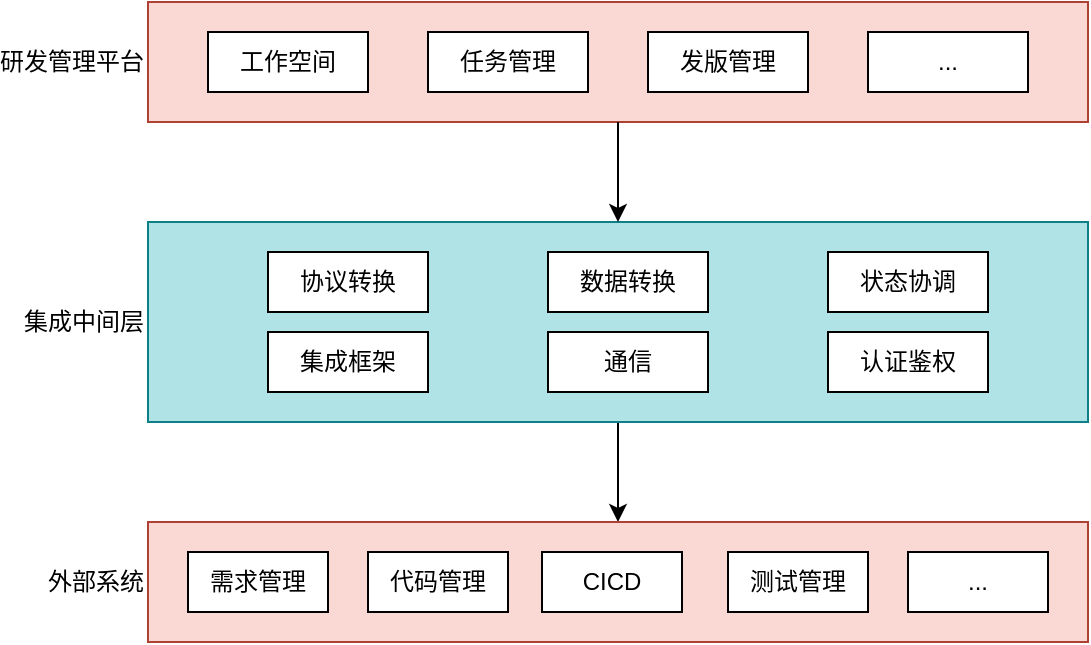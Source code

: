 <mxfile version="19.0.3" type="device" pages="11"><diagram id="gH6ExD7r3pw6sCmBr4F2" name="研发全链路打通"><mxGraphModel dx="942" dy="737" grid="1" gridSize="10" guides="1" tooltips="1" connect="1" arrows="1" fold="1" page="1" pageScale="1" pageWidth="1654" pageHeight="1169" math="0" shadow="0"><root><mxCell id="0"/><mxCell id="1" parent="0"/><mxCell id="vGT4WUJgk1BRKqOLMX-R-2" value="研发管理平台" style="rounded=0;whiteSpace=wrap;html=1;labelPosition=left;verticalLabelPosition=middle;align=right;verticalAlign=middle;fillColor=#fad9d5;strokeColor=#ae4132;" parent="1" vertex="1"><mxGeometry x="520" y="120" width="470" height="60" as="geometry"/></mxCell><mxCell id="vGT4WUJgk1BRKqOLMX-R-7" value="" style="edgeStyle=orthogonalEdgeStyle;rounded=0;orthogonalLoop=1;jettySize=auto;html=1;" parent="1" source="vGT4WUJgk1BRKqOLMX-R-4" target="vGT4WUJgk1BRKqOLMX-R-5" edge="1"><mxGeometry relative="1" as="geometry"/></mxCell><mxCell id="vGT4WUJgk1BRKqOLMX-R-4" value="集成中间层" style="rounded=0;whiteSpace=wrap;html=1;labelPosition=left;verticalLabelPosition=middle;align=right;verticalAlign=middle;fillColor=#b0e3e6;strokeColor=#0e8088;" parent="1" vertex="1"><mxGeometry x="520" y="230" width="470" height="100" as="geometry"/></mxCell><mxCell id="vGT4WUJgk1BRKqOLMX-R-5" value="外部系统" style="rounded=0;whiteSpace=wrap;html=1;labelPosition=left;verticalLabelPosition=middle;align=right;verticalAlign=middle;fillColor=#fad9d5;strokeColor=#ae4132;" parent="1" vertex="1"><mxGeometry x="520" y="380" width="470" height="60" as="geometry"/></mxCell><mxCell id="vGT4WUJgk1BRKqOLMX-R-6" value="" style="endArrow=classic;html=1;rounded=0;exitX=0.5;exitY=1;exitDx=0;exitDy=0;" parent="1" source="vGT4WUJgk1BRKqOLMX-R-2" target="vGT4WUJgk1BRKqOLMX-R-4" edge="1"><mxGeometry width="50" height="50" relative="1" as="geometry"><mxPoint x="690" y="240" as="sourcePoint"/><mxPoint x="740" y="190" as="targetPoint"/></mxGeometry></mxCell><mxCell id="vGT4WUJgk1BRKqOLMX-R-8" value="需求管理" style="rounded=0;whiteSpace=wrap;html=1;" parent="1" vertex="1"><mxGeometry x="540" y="395" width="70" height="30" as="geometry"/></mxCell><mxCell id="vGT4WUJgk1BRKqOLMX-R-9" value="代码管理" style="rounded=0;whiteSpace=wrap;html=1;" parent="1" vertex="1"><mxGeometry x="630" y="395" width="70" height="30" as="geometry"/></mxCell><mxCell id="vGT4WUJgk1BRKqOLMX-R-10" value="CICD" style="rounded=0;whiteSpace=wrap;html=1;" parent="1" vertex="1"><mxGeometry x="717" y="395" width="70" height="30" as="geometry"/></mxCell><mxCell id="vGT4WUJgk1BRKqOLMX-R-11" value="测试管理" style="rounded=0;whiteSpace=wrap;html=1;" parent="1" vertex="1"><mxGeometry x="810" y="395" width="70" height="30" as="geometry"/></mxCell><mxCell id="vGT4WUJgk1BRKqOLMX-R-12" value="..." style="rounded=0;whiteSpace=wrap;html=1;" parent="1" vertex="1"><mxGeometry x="900" y="395" width="70" height="30" as="geometry"/></mxCell><mxCell id="vGT4WUJgk1BRKqOLMX-R-13" value="协议转换" style="rounded=0;whiteSpace=wrap;html=1;" parent="1" vertex="1"><mxGeometry x="580" y="245" width="80" height="30" as="geometry"/></mxCell><mxCell id="vGT4WUJgk1BRKqOLMX-R-14" value="数据转换" style="rounded=0;whiteSpace=wrap;html=1;" parent="1" vertex="1"><mxGeometry x="720" y="245" width="80" height="30" as="geometry"/></mxCell><mxCell id="vGT4WUJgk1BRKqOLMX-R-15" value="状态协调" style="rounded=0;whiteSpace=wrap;html=1;" parent="1" vertex="1"><mxGeometry x="860" y="245" width="80" height="30" as="geometry"/></mxCell><mxCell id="vGT4WUJgk1BRKqOLMX-R-17" value="工作空间" style="rounded=0;whiteSpace=wrap;html=1;" parent="1" vertex="1"><mxGeometry x="550" y="135" width="80" height="30" as="geometry"/></mxCell><mxCell id="vGT4WUJgk1BRKqOLMX-R-18" value="任务管理" style="rounded=0;whiteSpace=wrap;html=1;" parent="1" vertex="1"><mxGeometry x="660" y="135" width="80" height="30" as="geometry"/></mxCell><mxCell id="vGT4WUJgk1BRKqOLMX-R-19" value="发版管理" style="rounded=0;whiteSpace=wrap;html=1;" parent="1" vertex="1"><mxGeometry x="770" y="135" width="80" height="30" as="geometry"/></mxCell><mxCell id="vGT4WUJgk1BRKqOLMX-R-20" value="..." style="rounded=0;whiteSpace=wrap;html=1;" parent="1" vertex="1"><mxGeometry x="880" y="135" width="80" height="30" as="geometry"/></mxCell><mxCell id="vGT4WUJgk1BRKqOLMX-R-21" value="集成框架" style="rounded=0;whiteSpace=wrap;html=1;" parent="1" vertex="1"><mxGeometry x="580" y="285" width="80" height="30" as="geometry"/></mxCell><mxCell id="vGT4WUJgk1BRKqOLMX-R-22" value="通信" style="rounded=0;whiteSpace=wrap;html=1;" parent="1" vertex="1"><mxGeometry x="720" y="285" width="80" height="30" as="geometry"/></mxCell><mxCell id="vGT4WUJgk1BRKqOLMX-R-23" value="认证鉴权" style="rounded=0;whiteSpace=wrap;html=1;" parent="1" vertex="1"><mxGeometry x="860" y="285" width="80" height="30" as="geometry"/></mxCell></root></mxGraphModel></diagram><diagram id="PDZTJr9wq57lSIvc4OW9" name="需求管理集成"><mxGraphModel dx="942" dy="737" grid="1" gridSize="10" guides="1" tooltips="1" connect="1" arrows="1" fold="1" page="1" pageScale="1" pageWidth="1654" pageHeight="1169" math="0" shadow="0"><root><mxCell id="0"/><mxCell id="1" parent="0"/><mxCell id="s0LQ9sjcpDhpOdtgp546-1" value="k8s ingress 负载均衡" style="rounded=0;whiteSpace=wrap;html=1;fillColor=#cce5ff;strokeColor=#36393d;" parent="1" vertex="1"><mxGeometry x="120" y="130" width="470" height="40" as="geometry"/></mxCell><mxCell id="s0LQ9sjcpDhpOdtgp546-2" value="前端服务" style="rounded=0;whiteSpace=wrap;html=1;labelPosition=left;verticalLabelPosition=middle;align=right;verticalAlign=middle;fillColor=#cce5ff;strokeColor=#36393d;" parent="1" vertex="1"><mxGeometry x="120" y="210" width="470" height="60" as="geometry"/></mxCell><mxCell id="s0LQ9sjcpDhpOdtgp546-3" value="研发管理" style="rounded=1;whiteSpace=wrap;html=1;" parent="1" vertex="1"><mxGeometry x="160" y="220" width="90" height="40" as="geometry"/></mxCell><mxCell id="s0LQ9sjcpDhpOdtgp546-4" value="代码管理" style="rounded=1;whiteSpace=wrap;html=1;" parent="1" vertex="1"><mxGeometry x="260" y="220" width="90" height="40" as="geometry"/></mxCell><mxCell id="s0LQ9sjcpDhpOdtgp546-5" value="发版管理" style="rounded=1;whiteSpace=wrap;html=1;" parent="1" vertex="1"><mxGeometry x="360" y="220" width="90" height="40" as="geometry"/></mxCell><mxCell id="s0LQ9sjcpDhpOdtgp546-6" value="需求管理" style="rounded=1;whiteSpace=wrap;html=1;fillColor=#60a917;fontColor=#ffffff;strokeColor=#2D7600;" parent="1" vertex="1"><mxGeometry x="460" y="220" width="90" height="40" as="geometry"/></mxCell><mxCell id="s0LQ9sjcpDhpOdtgp546-7" value="网关服务" style="rounded=0;whiteSpace=wrap;html=1;fillColor=#cce5ff;strokeColor=#36393d;" parent="1" vertex="1"><mxGeometry x="120" y="310" width="470" height="30" as="geometry"/></mxCell><mxCell id="s0LQ9sjcpDhpOdtgp546-9" value="后端服务" style="rounded=0;whiteSpace=wrap;html=1;labelPosition=left;verticalLabelPosition=middle;align=right;verticalAlign=middle;fillColor=#cce5ff;strokeColor=#36393d;" parent="1" vertex="1"><mxGeometry x="120" y="380" width="470" height="140" as="geometry"/></mxCell><mxCell id="s0LQ9sjcpDhpOdtgp546-15" value="" style="endArrow=classic;html=1;rounded=0;exitX=0.5;exitY=1;exitDx=0;exitDy=0;entryX=0.5;entryY=0;entryDx=0;entryDy=0;" parent="1" source="s0LQ9sjcpDhpOdtgp546-1" target="s0LQ9sjcpDhpOdtgp546-2" edge="1"><mxGeometry width="50" height="50" relative="1" as="geometry"><mxPoint x="350" y="230" as="sourcePoint"/><mxPoint x="400" y="180" as="targetPoint"/></mxGeometry></mxCell><mxCell id="s0LQ9sjcpDhpOdtgp546-18" value="工作台" style="rounded=1;whiteSpace=wrap;html=1;" parent="1" vertex="1"><mxGeometry x="160" y="400" width="90" height="40" as="geometry"/></mxCell><mxCell id="s0LQ9sjcpDhpOdtgp546-19" value="存储服务" style="rounded=0;whiteSpace=wrap;html=1;labelPosition=left;verticalLabelPosition=middle;align=right;verticalAlign=middle;fillColor=#cce5ff;strokeColor=#36393d;" parent="1" vertex="1"><mxGeometry x="120" y="560" width="470" height="80" as="geometry"/></mxCell><mxCell id="s0LQ9sjcpDhpOdtgp546-20" value="MySQL" style="rounded=1;whiteSpace=wrap;html=1;" parent="1" vertex="1"><mxGeometry x="170" y="580" width="90" height="40" as="geometry"/></mxCell><mxCell id="s0LQ9sjcpDhpOdtgp546-21" value="minio" style="rounded=1;whiteSpace=wrap;html=1;" parent="1" vertex="1"><mxGeometry x="290" y="580" width="90" height="40" as="geometry"/></mxCell><mxCell id="s0LQ9sjcpDhpOdtgp546-22" value="git代码文件" style="rounded=1;whiteSpace=wrap;html=1;" parent="1" vertex="1"><mxGeometry x="410" y="580" width="90" height="40" as="geometry"/></mxCell><mxCell id="s0LQ9sjcpDhpOdtgp546-23" value="任务管理" style="rounded=1;whiteSpace=wrap;html=1;" parent="1" vertex="1"><mxGeometry x="260" y="400" width="90" height="40" as="geometry"/></mxCell><mxCell id="s0LQ9sjcpDhpOdtgp546-24" value="查询服务" style="rounded=1;whiteSpace=wrap;html=1;" parent="1" vertex="1"><mxGeometry x="360" y="400" width="90" height="40" as="geometry"/></mxCell><mxCell id="s0LQ9sjcpDhpOdtgp546-25" value="流程引擎" style="rounded=1;whiteSpace=wrap;html=1;" parent="1" vertex="1"><mxGeometry x="160" y="460" width="90" height="40" as="geometry"/></mxCell><mxCell id="s0LQ9sjcpDhpOdtgp546-26" value="代码管理" style="rounded=1;whiteSpace=wrap;html=1;" parent="1" vertex="1"><mxGeometry x="260" y="460" width="90" height="40" as="geometry"/></mxCell><mxCell id="s0LQ9sjcpDhpOdtgp546-27" value="发版管理" style="rounded=1;whiteSpace=wrap;html=1;" parent="1" vertex="1"><mxGeometry x="360" y="460" width="90" height="40" as="geometry"/></mxCell><mxCell id="s0LQ9sjcpDhpOdtgp546-28" value="需求管理&lt;br&gt;（内置流程引擎）" style="rounded=1;whiteSpace=wrap;html=1;fillColor=#60a917;fontColor=#ffffff;strokeColor=#2D7600;" parent="1" vertex="1"><mxGeometry x="460" y="400" width="100" height="100" as="geometry"/></mxCell><mxCell id="s0LQ9sjcpDhpOdtgp546-31" value="" style="endArrow=classic;html=1;rounded=0;exitX=0.5;exitY=1;exitDx=0;exitDy=0;entryX=0.5;entryY=0;entryDx=0;entryDy=0;" parent="1" edge="1"><mxGeometry width="50" height="50" relative="1" as="geometry"><mxPoint x="354.5" y="270" as="sourcePoint"/><mxPoint x="354.5" y="310" as="targetPoint"/></mxGeometry></mxCell><mxCell id="s0LQ9sjcpDhpOdtgp546-33" value="" style="endArrow=classic;html=1;rounded=0;exitX=0.5;exitY=1;exitDx=0;exitDy=0;entryX=0.5;entryY=0;entryDx=0;entryDy=0;" parent="1" edge="1"><mxGeometry width="50" height="50" relative="1" as="geometry"><mxPoint x="354.5" y="340" as="sourcePoint"/><mxPoint x="354.5" y="380" as="targetPoint"/></mxGeometry></mxCell><mxCell id="s0LQ9sjcpDhpOdtgp546-34" value="" style="endArrow=classic;html=1;rounded=0;exitX=0.5;exitY=1;exitDx=0;exitDy=0;entryX=0.5;entryY=0;entryDx=0;entryDy=0;" parent="1" edge="1"><mxGeometry width="50" height="50" relative="1" as="geometry"><mxPoint x="354.5" y="520" as="sourcePoint"/><mxPoint x="354.5" y="560" as="targetPoint"/></mxGeometry></mxCell></root></mxGraphModel></diagram><diagram name="技术架构" id="W9r2tDBumVQc0wMREd8o"><mxGraphModel dx="941" dy="736" grid="0" gridSize="10" guides="1" tooltips="1" connect="1" arrows="1" fold="1" page="1" pageScale="1" pageWidth="1654" pageHeight="1169" math="0" shadow="0"><root><mxCell id="EFM9fa1tWIZbNMhHbIeV-0"/><mxCell id="EFM9fa1tWIZbNMhHbIeV-1" parent="EFM9fa1tWIZbNMhHbIeV-0"/><mxCell id="EFM9fa1tWIZbNMhHbIeV-2" value="k8s ingress 负载均衡" style="rounded=0;whiteSpace=wrap;html=1;fillColor=#cce5ff;strokeColor=#36393d;" parent="EFM9fa1tWIZbNMhHbIeV-1" vertex="1"><mxGeometry x="320" y="130" width="470" height="40" as="geometry"/></mxCell><mxCell id="EFM9fa1tWIZbNMhHbIeV-3" value="前端服务" style="rounded=0;whiteSpace=wrap;html=1;labelPosition=left;verticalLabelPosition=middle;align=right;verticalAlign=middle;fillColor=#cce5ff;strokeColor=#36393d;" parent="EFM9fa1tWIZbNMhHbIeV-1" vertex="1"><mxGeometry x="320" y="210" width="470" height="60" as="geometry"/></mxCell><mxCell id="EFM9fa1tWIZbNMhHbIeV-4" value="研发管理" style="rounded=1;whiteSpace=wrap;html=1;" parent="EFM9fa1tWIZbNMhHbIeV-1" vertex="1"><mxGeometry x="360" y="220" width="90" height="40" as="geometry"/></mxCell><mxCell id="EFM9fa1tWIZbNMhHbIeV-6" value="发版管理" style="rounded=1;whiteSpace=wrap;html=1;" parent="EFM9fa1tWIZbNMhHbIeV-1" vertex="1"><mxGeometry x="460" y="220" width="90" height="40" as="geometry"/></mxCell><mxCell id="EFM9fa1tWIZbNMhHbIeV-7" value="文档管理" style="rounded=1;whiteSpace=wrap;html=1;fillColor=#60a917;fontColor=#ffffff;strokeColor=#2D7600;" parent="EFM9fa1tWIZbNMhHbIeV-1" vertex="1"><mxGeometry x="660" y="220" width="90" height="40" as="geometry"/></mxCell><mxCell id="EFM9fa1tWIZbNMhHbIeV-8" value="网关服务" style="rounded=0;whiteSpace=wrap;html=1;fillColor=#cce5ff;strokeColor=#36393d;" parent="EFM9fa1tWIZbNMhHbIeV-1" vertex="1"><mxGeometry x="320" y="310" width="470" height="30" as="geometry"/></mxCell><mxCell id="EFM9fa1tWIZbNMhHbIeV-9" value="后端服务" style="rounded=0;whiteSpace=wrap;html=1;labelPosition=left;verticalLabelPosition=middle;align=right;verticalAlign=middle;fillColor=#cce5ff;strokeColor=#36393d;" parent="EFM9fa1tWIZbNMhHbIeV-1" vertex="1"><mxGeometry x="320" y="380" width="470" height="140" as="geometry"/></mxCell><mxCell id="EFM9fa1tWIZbNMhHbIeV-10" value="" style="endArrow=classic;html=1;rounded=0;exitX=0.5;exitY=1;exitDx=0;exitDy=0;entryX=0.5;entryY=0;entryDx=0;entryDy=0;" parent="EFM9fa1tWIZbNMhHbIeV-1" source="EFM9fa1tWIZbNMhHbIeV-2" target="EFM9fa1tWIZbNMhHbIeV-3" edge="1"><mxGeometry width="50" height="50" relative="1" as="geometry"><mxPoint x="550" y="230" as="sourcePoint"/><mxPoint x="600" y="180" as="targetPoint"/></mxGeometry></mxCell><mxCell id="EFM9fa1tWIZbNMhHbIeV-11" value="工作台" style="rounded=1;whiteSpace=wrap;html=1;" parent="EFM9fa1tWIZbNMhHbIeV-1" vertex="1"><mxGeometry x="360" y="400" width="90" height="40" as="geometry"/></mxCell><mxCell id="EFM9fa1tWIZbNMhHbIeV-12" value="存储服务" style="rounded=0;whiteSpace=wrap;html=1;labelPosition=left;verticalLabelPosition=middle;align=right;verticalAlign=middle;fillColor=#cce5ff;strokeColor=#36393d;" parent="EFM9fa1tWIZbNMhHbIeV-1" vertex="1"><mxGeometry x="320" y="560" width="470" height="80" as="geometry"/></mxCell><mxCell id="EFM9fa1tWIZbNMhHbIeV-13" value="GoldenDB" style="rounded=1;whiteSpace=wrap;html=1;" parent="EFM9fa1tWIZbNMhHbIeV-1" vertex="1"><mxGeometry x="360" y="580" width="90" height="40" as="geometry"/></mxCell><mxCell id="EFM9fa1tWIZbNMhHbIeV-14" value="MinIO" style="rounded=1;whiteSpace=wrap;html=1;" parent="EFM9fa1tWIZbNMhHbIeV-1" vertex="1"><mxGeometry x="460" y="580" width="90" height="40" as="geometry"/></mxCell><mxCell id="EFM9fa1tWIZbNMhHbIeV-15" value="Git" style="rounded=1;whiteSpace=wrap;html=1;" parent="EFM9fa1tWIZbNMhHbIeV-1" vertex="1"><mxGeometry x="560" y="580" width="90" height="40" as="geometry"/></mxCell><mxCell id="EFM9fa1tWIZbNMhHbIeV-16" value="任务管理" style="rounded=1;whiteSpace=wrap;html=1;" parent="EFM9fa1tWIZbNMhHbIeV-1" vertex="1"><mxGeometry x="460" y="400" width="90" height="40" as="geometry"/></mxCell><mxCell id="EFM9fa1tWIZbNMhHbIeV-17" value="查询服务" style="rounded=1;whiteSpace=wrap;html=1;" parent="EFM9fa1tWIZbNMhHbIeV-1" vertex="1"><mxGeometry x="560" y="400" width="90" height="40" as="geometry"/></mxCell><mxCell id="EFM9fa1tWIZbNMhHbIeV-18" value="流程引擎" style="rounded=1;whiteSpace=wrap;html=1;" parent="EFM9fa1tWIZbNMhHbIeV-1" vertex="1"><mxGeometry x="360" y="460" width="90" height="40" as="geometry"/></mxCell><mxCell id="EFM9fa1tWIZbNMhHbIeV-19" value="代码管理" style="rounded=1;whiteSpace=wrap;html=1;" parent="EFM9fa1tWIZbNMhHbIeV-1" vertex="1"><mxGeometry x="460" y="460" width="90" height="40" as="geometry"/></mxCell><mxCell id="EFM9fa1tWIZbNMhHbIeV-20" value="发版管理" style="rounded=1;whiteSpace=wrap;html=1;" parent="EFM9fa1tWIZbNMhHbIeV-1" vertex="1"><mxGeometry x="660" y="400" width="90" height="40" as="geometry"/></mxCell><mxCell id="EFM9fa1tWIZbNMhHbIeV-21" value="文档管理" style="rounded=1;whiteSpace=wrap;html=1;fillColor=#60a917;fontColor=#ffffff;strokeColor=#2D7600;" parent="EFM9fa1tWIZbNMhHbIeV-1" vertex="1"><mxGeometry x="660" y="460" width="90" height="40" as="geometry"/></mxCell><mxCell id="EFM9fa1tWIZbNMhHbIeV-22" value="" style="endArrow=classic;html=1;rounded=0;exitX=0.5;exitY=1;exitDx=0;exitDy=0;entryX=0.5;entryY=0;entryDx=0;entryDy=0;" parent="EFM9fa1tWIZbNMhHbIeV-1" edge="1"><mxGeometry width="50" height="50" relative="1" as="geometry"><mxPoint x="554.5" y="270" as="sourcePoint"/><mxPoint x="554.5" y="310" as="targetPoint"/></mxGeometry></mxCell><mxCell id="EFM9fa1tWIZbNMhHbIeV-23" value="" style="endArrow=classic;html=1;rounded=0;exitX=0.5;exitY=1;exitDx=0;exitDy=0;entryX=0.5;entryY=0;entryDx=0;entryDy=0;" parent="EFM9fa1tWIZbNMhHbIeV-1" edge="1"><mxGeometry width="50" height="50" relative="1" as="geometry"><mxPoint x="554.5" y="340" as="sourcePoint"/><mxPoint x="554.5" y="380" as="targetPoint"/></mxGeometry></mxCell><mxCell id="EFM9fa1tWIZbNMhHbIeV-24" value="" style="endArrow=classic;html=1;rounded=0;exitX=0.5;exitY=1;exitDx=0;exitDy=0;entryX=0.5;entryY=0;entryDx=0;entryDy=0;" parent="EFM9fa1tWIZbNMhHbIeV-1" edge="1"><mxGeometry width="50" height="50" relative="1" as="geometry"><mxPoint x="554.5" y="520" as="sourcePoint"/><mxPoint x="554.5" y="560" as="targetPoint"/></mxGeometry></mxCell><mxCell id="Ykgxl0jtKCQN8J2-CTSd-1" value="需求管理" style="rounded=1;whiteSpace=wrap;html=1;fillColor=#60a917;fontColor=#ffffff;strokeColor=#2D7600;" parent="EFM9fa1tWIZbNMhHbIeV-1" vertex="1"><mxGeometry x="560" y="460" width="90" height="40" as="geometry"/></mxCell><mxCell id="Ykgxl0jtKCQN8J2-CTSd-2" value="需求管理" style="rounded=1;whiteSpace=wrap;html=1;fillColor=#60a917;fontColor=#ffffff;strokeColor=#2D7600;" parent="EFM9fa1tWIZbNMhHbIeV-1" vertex="1"><mxGeometry x="560" y="220" width="90" height="40" as="geometry"/></mxCell><mxCell id="Ykgxl0jtKCQN8J2-CTSd-3" value="Disk" style="rounded=1;whiteSpace=wrap;html=1;" parent="EFM9fa1tWIZbNMhHbIeV-1" vertex="1"><mxGeometry x="660" y="580" width="90" height="40" as="geometry"/></mxCell></root></mxGraphModel></diagram><diagram name="外部对接" id="rUEY7lkW5VfPsnOcme2a"><mxGraphModel dx="942" dy="737" grid="1" gridSize="10" guides="1" tooltips="1" connect="1" arrows="1" fold="1" page="1" pageScale="1" pageWidth="1654" pageHeight="1169" math="0" shadow="0"><root><mxCell id="iiKIA6gkNKB7FdFbAnWI-0"/><mxCell id="iiKIA6gkNKB7FdFbAnWI-1" parent="iiKIA6gkNKB7FdFbAnWI-0"/><mxCell id="iiKIA6gkNKB7FdFbAnWI-9" value="&lt;font color=&quot;#0000cc&quot; style=&quot;font-size: 20px;&quot;&gt;服务层&lt;/font&gt;&lt;br&gt;（逻辑编排、业务处理、数据处理、……）" style="rounded=0;whiteSpace=wrap;html=1;labelPosition=center;verticalLabelPosition=middle;align=center;verticalAlign=middle;fillColor=#cce5ff;strokeColor=#36393d;" parent="iiKIA6gkNKB7FdFbAnWI-1" vertex="1"><mxGeometry x="90" y="400" width="470" height="115" as="geometry"/></mxCell><mxCell id="iiKIA6gkNKB7FdFbAnWI-12" value="&lt;font color=&quot;#0000cc&quot; style=&quot;font-size: 20px;&quot;&gt;接出层&lt;/font&gt;&lt;br&gt;&lt;div&gt;（服务路由、协议处理、流量转移、超时重试、熔断限流、安全、可观测性）&lt;/div&gt;" style="rounded=0;whiteSpace=wrap;html=1;labelPosition=center;verticalLabelPosition=middle;align=center;verticalAlign=middle;fillColor=#cce5ff;strokeColor=#36393d;" parent="iiKIA6gkNKB7FdFbAnWI-1" vertex="1"><mxGeometry x="90" y="560" width="470" height="50" as="geometry"/></mxCell><mxCell id="iiKIA6gkNKB7FdFbAnWI-24" value="" style="endArrow=classic;html=1;rounded=0;exitX=0.5;exitY=1;exitDx=0;exitDy=0;entryX=0.5;entryY=0;entryDx=0;entryDy=0;" parent="iiKIA6gkNKB7FdFbAnWI-1" source="iiKIA6gkNKB7FdFbAnWI-9" target="iiKIA6gkNKB7FdFbAnWI-12" edge="1"><mxGeometry width="50" height="50" relative="1" as="geometry"><mxPoint x="324.5" y="515" as="sourcePoint"/><mxPoint x="324.5" y="555" as="targetPoint"/></mxGeometry></mxCell><mxCell id="fSM772z7dpRVx664N-ym-0" value="&lt;font color=&quot;#0000cc&quot; style=&quot;font-size: 20px;&quot;&gt;治理层&lt;/font&gt;&lt;br&gt;（集成服务管控）" style="rounded=0;whiteSpace=wrap;html=1;fillColor=#dae8fc;strokeColor=#6c8ebf;" parent="iiKIA6gkNKB7FdFbAnWI-1" vertex="1"><mxGeometry x="590" y="290" width="120" height="320" as="geometry"/></mxCell><mxCell id="fSM772z7dpRVx664N-ym-1" value="&lt;font color=&quot;#0000cc&quot; style=&quot;font-size: 20px;&quot;&gt;接入层&lt;/font&gt;&lt;br&gt;（&lt;span style=&quot;background-color: initial;&quot;&gt;协议处理、数据处理、鉴权、流量控制、可观测性、……&lt;/span&gt;）" style="rounded=0;whiteSpace=wrap;html=1;labelPosition=center;verticalLabelPosition=middle;align=center;verticalAlign=middle;fillColor=#cce5ff;strokeColor=#36393d;" parent="iiKIA6gkNKB7FdFbAnWI-1" vertex="1"><mxGeometry x="90" y="292" width="470" height="60" as="geometry"/></mxCell><mxCell id="fSM772z7dpRVx664N-ym-2" value="" style="endArrow=classic;html=1;rounded=0;exitX=0.5;exitY=1;exitDx=0;exitDy=0;entryX=0.5;entryY=0;entryDx=0;entryDy=0;" parent="iiKIA6gkNKB7FdFbAnWI-1" source="fSM772z7dpRVx664N-ym-1" edge="1"><mxGeometry width="50" height="50" relative="1" as="geometry"><mxPoint x="324.5" y="355" as="sourcePoint"/><mxPoint x="324.5" y="400" as="targetPoint"/></mxGeometry></mxCell></root></mxGraphModel></diagram><diagram id="UVH_60yr17x0LNoMdkEP" name="需求结合流程V1"><mxGraphModel dx="942" dy="737" grid="1" gridSize="10" guides="1" tooltips="1" connect="1" arrows="1" fold="1" page="1" pageScale="1" pageWidth="1169" pageHeight="827" math="0" shadow="0"><root><mxCell id="0"/><mxCell id="1" parent="0"/><mxCell id="AtvdtHbVNZPd3K6XQv3t-8" value="&lt;font style=&quot;font-size: 15px;&quot;&gt;多形态研发管理工具&lt;/font&gt;" style="rounded=0;whiteSpace=wrap;html=1;labelPosition=center;verticalLabelPosition=middle;align=left;verticalAlign=top;fontSize=15;fillColor=none;" parent="1" vertex="1"><mxGeometry x="100" y="540" width="740" height="180" as="geometry"/></mxCell><mxCell id="xOWWWfOmI0MfvrZiOxUA-21" value="&lt;font style=&quot;font-size: 15px;&quot;&gt;需求管理平台&lt;/font&gt;" style="rounded=0;whiteSpace=wrap;html=1;labelPosition=center;verticalLabelPosition=middle;align=left;verticalAlign=top;fontSize=15;fillColor=none;" parent="1" vertex="1"><mxGeometry x="320" y="380" width="520" height="140" as="geometry"/></mxCell><mxCell id="AtvdtHbVNZPd3K6XQv3t-3" value="" style="edgeStyle=orthogonalEdgeStyle;rounded=0;orthogonalLoop=1;jettySize=auto;html=1;strokeColor=#66B2FF;" parent="1" source="AtvdtHbVNZPd3K6XQv3t-1" target="AtvdtHbVNZPd3K6XQv3t-2" edge="1"><mxGeometry relative="1" as="geometry"/></mxCell><mxCell id="AtvdtHbVNZPd3K6XQv3t-1" value="新建&lt;br&gt;业务需求" style="rounded=0;whiteSpace=wrap;html=1;fillColor=#dae8fc;strokeColor=#6c8ebf;" parent="1" vertex="1"><mxGeometry x="120" y="600" width="80" height="40" as="geometry"/></mxCell><mxCell id="AtvdtHbVNZPd3K6XQv3t-7" style="edgeStyle=orthogonalEdgeStyle;rounded=0;orthogonalLoop=1;jettySize=auto;html=1;entryX=0;entryY=0.5;entryDx=0;entryDy=0;fontColor=#FFFFFF;strokeColor=#66B2FF;" parent="1" source="AtvdtHbVNZPd3K6XQv3t-2" target="AtvdtHbVNZPd3K6XQv3t-11" edge="1"><mxGeometry relative="1" as="geometry"/></mxCell><mxCell id="xOWWWfOmI0MfvrZiOxUA-25" style="edgeStyle=orthogonalEdgeStyle;rounded=0;orthogonalLoop=1;jettySize=auto;html=1;entryX=0.5;entryY=1;entryDx=0;entryDy=0;fontColor=#000000;startArrow=none;startFill=0;strokeColor=#FFB570;exitX=0;exitY=0.25;exitDx=0;exitDy=0;" parent="1" source="AtvdtHbVNZPd3K6XQv3t-11" target="AtvdtHbVNZPd3K6XQv3t-6" edge="1"><mxGeometry relative="1" as="geometry"/></mxCell><mxCell id="AtvdtHbVNZPd3K6XQv3t-2" value="已分配" style="rounded=0;whiteSpace=wrap;html=1;fillColor=#dae8fc;strokeColor=#6c8ebf;" parent="1" vertex="1"><mxGeometry x="120" y="660" width="80" height="40" as="geometry"/></mxCell><mxCell id="AtvdtHbVNZPd3K6XQv3t-15" style="edgeStyle=orthogonalEdgeStyle;rounded=0;orthogonalLoop=1;jettySize=auto;html=1;entryX=0;entryY=0.5;entryDx=0;entryDy=0;fontSize=15;fontColor=#3399FF;strokeColor=#FFB570;" parent="1" source="AtvdtHbVNZPd3K6XQv3t-6" target="AtvdtHbVNZPd3K6XQv3t-10" edge="1"><mxGeometry relative="1" as="geometry"/></mxCell><mxCell id="AtvdtHbVNZPd3K6XQv3t-6" value="需求分析&lt;br&gt;页面嵌套" style="rounded=0;whiteSpace=wrap;html=1;fillColor=#fff2cc;strokeColor=#d6b656;dashed=1;" parent="1" vertex="1"><mxGeometry x="220" y="600" width="80" height="40" as="geometry"/></mxCell><mxCell id="xOWWWfOmI0MfvrZiOxUA-2" style="edgeStyle=orthogonalEdgeStyle;rounded=0;orthogonalLoop=1;jettySize=auto;html=1;entryX=0.5;entryY=1;entryDx=0;entryDy=0;startArrow=classic;startFill=1;dashed=1;strokeColor=#FFB570;" parent="1" source="AtvdtHbVNZPd3K6XQv3t-10" target="xOWWWfOmI0MfvrZiOxUA-1" edge="1"><mxGeometry relative="1" as="geometry"/></mxCell><mxCell id="AtvdtHbVNZPd3K6XQv3t-10" value="需求&lt;br&gt;管理平台" style="rounded=0;whiteSpace=wrap;html=1;fillColor=#d5e8d4;strokeColor=#82b366;" parent="1" vertex="1"><mxGeometry x="340" y="560" width="80" height="40" as="geometry"/></mxCell><mxCell id="AtvdtHbVNZPd3K6XQv3t-14" value="" style="edgeStyle=orthogonalEdgeStyle;rounded=0;orthogonalLoop=1;jettySize=auto;html=1;fontSize=15;fontColor=#3399FF;strokeColor=#66B2FF;" parent="1" source="AtvdtHbVNZPd3K6XQv3t-11" target="AtvdtHbVNZPd3K6XQv3t-12" edge="1"><mxGeometry relative="1" as="geometry"/></mxCell><mxCell id="AtvdtHbVNZPd3K6XQv3t-11" value="已分析" style="rounded=0;whiteSpace=wrap;html=1;fillColor=#dae8fc;strokeColor=#6c8ebf;" parent="1" vertex="1"><mxGeometry x="340" y="660" width="80" height="40" as="geometry"/></mxCell><mxCell id="xOWWWfOmI0MfvrZiOxUA-23" style="edgeStyle=orthogonalEdgeStyle;rounded=0;orthogonalLoop=1;jettySize=auto;html=1;entryX=0.5;entryY=1;entryDx=0;entryDy=0;fontColor=#000000;startArrow=none;startFill=0;strokeColor=#FFB570;" parent="1" source="AtvdtHbVNZPd3K6XQv3t-12" target="xOWWWfOmI0MfvrZiOxUA-3" edge="1"><mxGeometry relative="1" as="geometry"/></mxCell><mxCell id="xOWWWfOmI0MfvrZiOxUA-24" style="edgeStyle=orthogonalEdgeStyle;rounded=0;orthogonalLoop=1;jettySize=auto;html=1;entryX=0.5;entryY=1;entryDx=0;entryDy=0;fontColor=#000000;startArrow=none;startFill=0;strokeColor=#66B2FF;" parent="1" source="AtvdtHbVNZPd3K6XQv3t-12" target="xOWWWfOmI0MfvrZiOxUA-7" edge="1"><mxGeometry relative="1" as="geometry"/></mxCell><mxCell id="AtvdtHbVNZPd3K6XQv3t-12" value="需求评审单&lt;br&gt;页面嵌套" style="rounded=0;whiteSpace=wrap;html=1;fillColor=#fff2cc;strokeColor=#d6b656;dashed=1;" parent="1" vertex="1"><mxGeometry x="440" y="660" width="80" height="40" as="geometry"/></mxCell><mxCell id="xOWWWfOmI0MfvrZiOxUA-1" value="需求设计" style="rounded=0;whiteSpace=wrap;html=1;fillColor=#dae8fc;strokeColor=#6c8ebf;" parent="1" vertex="1"><mxGeometry x="340" y="460" width="80" height="40" as="geometry"/></mxCell><mxCell id="xOWWWfOmI0MfvrZiOxUA-22" style="edgeStyle=orthogonalEdgeStyle;rounded=0;orthogonalLoop=1;jettySize=auto;html=1;entryX=0;entryY=0.5;entryDx=0;entryDy=0;fontColor=#000000;startArrow=none;startFill=0;strokeColor=#66B2FF;" parent="1" source="xOWWWfOmI0MfvrZiOxUA-3" target="xOWWWfOmI0MfvrZiOxUA-5" edge="1"><mxGeometry relative="1" as="geometry"><Array as="points"><mxPoint x="480" y="420"/></Array></mxGeometry></mxCell><mxCell id="xOWWWfOmI0MfvrZiOxUA-3" value="需求&lt;br&gt;内部评审" style="rounded=0;whiteSpace=wrap;html=1;fillColor=#f8cecc;strokeColor=#b85450;" parent="1" vertex="1"><mxGeometry x="440" y="460" width="80" height="40" as="geometry"/></mxCell><mxCell id="xOWWWfOmI0MfvrZiOxUA-8" style="edgeStyle=orthogonalEdgeStyle;rounded=0;orthogonalLoop=1;jettySize=auto;html=1;entryX=0.5;entryY=0;entryDx=0;entryDy=0;dashed=1;startArrow=none;startFill=0;strokeColor=#66B2FF;" parent="1" source="xOWWWfOmI0MfvrZiOxUA-5" target="xOWWWfOmI0MfvrZiOxUA-7" edge="1"><mxGeometry relative="1" as="geometry"/></mxCell><mxCell id="xOWWWfOmI0MfvrZiOxUA-9" value="规范、模板&lt;br&gt;开发、测试任务拆分" style="edgeLabel;html=1;align=center;verticalAlign=middle;resizable=0;points=[];" parent="xOWWWfOmI0MfvrZiOxUA-8" vertex="1" connectable="0"><mxGeometry x="-0.182" y="1" relative="1" as="geometry"><mxPoint x="-1" y="-38" as="offset"/></mxGeometry></mxCell><mxCell id="xOWWWfOmI0MfvrZiOxUA-5" value="任务拆分" style="rounded=0;whiteSpace=wrap;html=1;fillColor=#f8cecc;strokeColor=#b85450;" parent="1" vertex="1"><mxGeometry x="540" y="400" width="80" height="40" as="geometry"/></mxCell><mxCell id="xOWWWfOmI0MfvrZiOxUA-11" style="edgeStyle=orthogonalEdgeStyle;rounded=0;orthogonalLoop=1;jettySize=auto;html=1;entryX=0;entryY=0.5;entryDx=0;entryDy=0;startArrow=none;startFill=0;strokeColor=#66B2FF;" parent="1" source="xOWWWfOmI0MfvrZiOxUA-7" target="xOWWWfOmI0MfvrZiOxUA-10" edge="1"><mxGeometry relative="1" as="geometry"/></mxCell><mxCell id="xOWWWfOmI0MfvrZiOxUA-7" value="任务分配" style="rounded=0;whiteSpace=wrap;html=1;fillColor=#dae8fc;strokeColor=#6c8ebf;" parent="1" vertex="1"><mxGeometry x="540" y="600" width="80" height="40" as="geometry"/></mxCell><mxCell id="xOWWWfOmI0MfvrZiOxUA-12" style="edgeStyle=orthogonalEdgeStyle;rounded=0;orthogonalLoop=1;jettySize=auto;html=1;entryX=1;entryY=0.5;entryDx=0;entryDy=0;startArrow=none;startFill=0;strokeColor=#FFB570;exitX=0.5;exitY=0;exitDx=0;exitDy=0;" parent="1" source="xOWWWfOmI0MfvrZiOxUA-10" target="AtvdtHbVNZPd3K6XQv3t-10" edge="1"><mxGeometry relative="1" as="geometry"><Array as="points"><mxPoint x="680" y="580"/></Array></mxGeometry></mxCell><mxCell id="xOWWWfOmI0MfvrZiOxUA-15" value="" style="edgeStyle=orthogonalEdgeStyle;rounded=0;orthogonalLoop=1;jettySize=auto;html=1;startArrow=none;startFill=0;strokeColor=#66B2FF;" parent="1" source="xOWWWfOmI0MfvrZiOxUA-10" target="xOWWWfOmI0MfvrZiOxUA-13" edge="1"><mxGeometry relative="1" as="geometry"/></mxCell><mxCell id="xOWWWfOmI0MfvrZiOxUA-10" value="任务设计&lt;br&gt;页面嵌套" style="rounded=0;whiteSpace=wrap;html=1;fillColor=#fff2cc;strokeColor=#d6b656;dashed=1;" parent="1" vertex="1"><mxGeometry x="640" y="600" width="80" height="40" as="geometry"/></mxCell><mxCell id="xOWWWfOmI0MfvrZiOxUA-17" value="" style="edgeStyle=orthogonalEdgeStyle;rounded=0;orthogonalLoop=1;jettySize=auto;html=1;startArrow=none;startFill=0;strokeColor=#66B2FF;" parent="1" source="xOWWWfOmI0MfvrZiOxUA-13" target="xOWWWfOmI0MfvrZiOxUA-16" edge="1"><mxGeometry relative="1" as="geometry"/></mxCell><mxCell id="xOWWWfOmI0MfvrZiOxUA-13" value="…" style="rounded=0;whiteSpace=wrap;html=1;fillColor=#dae8fc;strokeColor=#6c8ebf;" parent="1" vertex="1"><mxGeometry x="660" y="670" width="40" height="20" as="geometry"/></mxCell><mxCell id="xOWWWfOmI0MfvrZiOxUA-19" style="edgeStyle=orthogonalEdgeStyle;rounded=0;orthogonalLoop=1;jettySize=auto;html=1;entryX=0.5;entryY=1;entryDx=0;entryDy=0;startArrow=none;startFill=0;strokeColor=#FFB570;dashed=1;" parent="1" source="xOWWWfOmI0MfvrZiOxUA-16" target="xOWWWfOmI0MfvrZiOxUA-18" edge="1"><mxGeometry relative="1" as="geometry"/></mxCell><mxCell id="xOWWWfOmI0MfvrZiOxUA-20" value="需求&lt;br&gt;分层分域" style="edgeLabel;html=1;align=center;verticalAlign=middle;resizable=0;points=[];" parent="xOWWWfOmI0MfvrZiOxUA-19" vertex="1" connectable="0"><mxGeometry x="-0.126" y="-1" relative="1" as="geometry"><mxPoint as="offset"/></mxGeometry></mxCell><mxCell id="xOWWWfOmI0MfvrZiOxUA-16" value="生产&lt;br&gt;已部署" style="ellipse;whiteSpace=wrap;html=1;aspect=fixed;fillColor=#dae8fc;strokeColor=#6c8ebf;" parent="1" vertex="1"><mxGeometry x="755" y="655" width="50" height="50" as="geometry"/></mxCell><mxCell id="xOWWWfOmI0MfvrZiOxUA-18" value="资产入库" style="rounded=0;whiteSpace=wrap;html=1;fillColor=#f8cecc;strokeColor=#b85450;" parent="1" vertex="1"><mxGeometry x="740" y="460" width="80" height="40" as="geometry"/></mxCell></root></mxGraphModel></diagram><diagram name="需求结合流程V2" id="j3Czg1WZLYfT3zg9trCN"><mxGraphModel dx="942" dy="737" grid="1" gridSize="10" guides="1" tooltips="1" connect="1" arrows="1" fold="1" page="1" pageScale="1" pageWidth="1169" pageHeight="827" background="none" math="0" shadow="0"><root><mxCell id="Qy_aCqHIxHdt4xO_nR5T-0"/><mxCell id="Qy_aCqHIxHdt4xO_nR5T-1" parent="Qy_aCqHIxHdt4xO_nR5T-0"/><mxCell id="Qy_aCqHIxHdt4xO_nR5T-2" value="&lt;font style=&quot;font-size: 15px;&quot;&gt;&amp;nbsp; 多形态研发管理工具&lt;/font&gt;" style="rounded=0;whiteSpace=wrap;html=1;labelPosition=center;verticalLabelPosition=middle;align=left;verticalAlign=top;fontSize=15;fillColor=none;" parent="Qy_aCqHIxHdt4xO_nR5T-1" vertex="1"><mxGeometry x="200" y="530" width="700" height="190" as="geometry"/></mxCell><mxCell id="Qy_aCqHIxHdt4xO_nR5T-3" value="&lt;font style=&quot;font-size: 15px;&quot;&gt;需求管理平台&lt;/font&gt;" style="rounded=0;whiteSpace=wrap;html=1;labelPosition=center;verticalLabelPosition=middle;align=center;verticalAlign=top;fontSize=15;fillColor=none;" parent="Qy_aCqHIxHdt4xO_nR5T-1" vertex="1"><mxGeometry x="320" y="320" width="580" height="190" as="geometry"/></mxCell><mxCell id="Qy_aCqHIxHdt4xO_nR5T-4" value="" style="edgeStyle=orthogonalEdgeStyle;rounded=0;orthogonalLoop=1;jettySize=auto;html=1;strokeColor=#66B2FF;" parent="Qy_aCqHIxHdt4xO_nR5T-1" source="Qy_aCqHIxHdt4xO_nR5T-5" target="Qy_aCqHIxHdt4xO_nR5T-8" edge="1"><mxGeometry relative="1" as="geometry"/></mxCell><mxCell id="Qy_aCqHIxHdt4xO_nR5T-5" value="新建&lt;br&gt;业务需求" style="rounded=0;whiteSpace=wrap;html=1;fillColor=#dae8fc;strokeColor=#6c8ebf;" parent="Qy_aCqHIxHdt4xO_nR5T-1" vertex="1"><mxGeometry x="220" y="600" width="80" height="40" as="geometry"/></mxCell><mxCell id="Qy_aCqHIxHdt4xO_nR5T-6" style="edgeStyle=orthogonalEdgeStyle;rounded=0;orthogonalLoop=1;jettySize=auto;html=1;entryX=0;entryY=0.5;entryDx=0;entryDy=0;fontColor=#FFFFFF;strokeColor=#66B2FF;" parent="Qy_aCqHIxHdt4xO_nR5T-1" source="Qy_aCqHIxHdt4xO_nR5T-8" target="Qy_aCqHIxHdt4xO_nR5T-14" edge="1"><mxGeometry relative="1" as="geometry"/></mxCell><mxCell id="Qy_aCqHIxHdt4xO_nR5T-7" style="edgeStyle=orthogonalEdgeStyle;rounded=0;orthogonalLoop=1;jettySize=auto;html=1;entryX=0.5;entryY=1;entryDx=0;entryDy=0;fontColor=#000000;startArrow=none;startFill=0;strokeColor=#FFB570;exitX=0.5;exitY=0;exitDx=0;exitDy=0;" parent="Qy_aCqHIxHdt4xO_nR5T-1" source="Qy_aCqHIxHdt4xO_nR5T-14" target="Qy_aCqHIxHdt4xO_nR5T-10" edge="1"><mxGeometry relative="1" as="geometry"/></mxCell><mxCell id="Qy_aCqHIxHdt4xO_nR5T-8" value="需求分配" style="rounded=0;whiteSpace=wrap;html=1;fillColor=#dae8fc;strokeColor=#6c8ebf;" parent="Qy_aCqHIxHdt4xO_nR5T-1" vertex="1"><mxGeometry x="220" y="660" width="80" height="40" as="geometry"/></mxCell><mxCell id="Qy_aCqHIxHdt4xO_nR5T-10" value="需求分析&lt;br&gt;页面嵌套" style="rounded=0;whiteSpace=wrap;html=1;fillColor=#fff2cc;strokeColor=#d6b656;dashed=1;" parent="Qy_aCqHIxHdt4xO_nR5T-1" vertex="1"><mxGeometry x="340" y="600" width="80" height="40" as="geometry"/></mxCell><mxCell id="Qy_aCqHIxHdt4xO_nR5T-11" style="edgeStyle=orthogonalEdgeStyle;rounded=0;orthogonalLoop=1;jettySize=auto;html=1;entryX=0.5;entryY=1;entryDx=0;entryDy=0;startArrow=classic;startFill=1;dashed=1;strokeColor=#FFB570;exitX=0.5;exitY=0;exitDx=0;exitDy=0;" parent="Qy_aCqHIxHdt4xO_nR5T-1" source="Qy_aCqHIxHdt4xO_nR5T-10" target="Qy_aCqHIxHdt4xO_nR5T-18" edge="1"><mxGeometry relative="1" as="geometry"><mxPoint x="380" y="560" as="sourcePoint"/></mxGeometry></mxCell><mxCell id="M3a8W5MNkOfFUybP-Qqz-0" value="写入需求&lt;br&gt;领域数据" style="edgeLabel;html=1;align=center;verticalAlign=middle;resizable=0;points=[];fontSize=10;fontColor=#000000;" parent="Qy_aCqHIxHdt4xO_nR5T-11" vertex="1" connectable="0"><mxGeometry x="0.156" y="1" relative="1" as="geometry"><mxPoint x="1" y="-29" as="offset"/></mxGeometry></mxCell><mxCell id="Qy_aCqHIxHdt4xO_nR5T-13" value="" style="edgeStyle=orthogonalEdgeStyle;rounded=0;orthogonalLoop=1;jettySize=auto;html=1;fontSize=15;fontColor=#3399FF;strokeColor=#66B2FF;entryX=0;entryY=0.5;entryDx=0;entryDy=0;" parent="Qy_aCqHIxHdt4xO_nR5T-1" source="Qy_aCqHIxHdt4xO_nR5T-14" target="M3a8W5MNkOfFUybP-Qqz-7" edge="1"><mxGeometry relative="1" as="geometry"/></mxCell><mxCell id="usYvlHKtMLSrLQLxD_r2-0" style="edgeStyle=orthogonalEdgeStyle;rounded=0;orthogonalLoop=1;jettySize=auto;html=1;entryX=0.5;entryY=1;entryDx=0;entryDy=0;fontColor=#000000;startArrow=none;startFill=0;strokeColor=#FFB570;" parent="Qy_aCqHIxHdt4xO_nR5T-1" source="usYvlHKtMLSrLQLxD_r2-1" target="Qy_aCqHIxHdt4xO_nR5T-17" edge="1"><mxGeometry relative="1" as="geometry"><Array as="points"/></mxGeometry></mxCell><mxCell id="usYvlHKtMLSrLQLxD_r2-3" style="edgeStyle=orthogonalEdgeStyle;rounded=0;orthogonalLoop=1;jettySize=auto;html=1;entryX=0.5;entryY=1;entryDx=0;entryDy=0;fontColor=#000000;startArrow=none;startFill=0;strokeColor=#66B2FF;dashed=1;" parent="Qy_aCqHIxHdt4xO_nR5T-1" source="Qy_aCqHIxHdt4xO_nR5T-14" target="usYvlHKtMLSrLQLxD_r2-1" edge="1"><mxGeometry relative="1" as="geometry"><Array as="points"><mxPoint x="480" y="670"/></Array></mxGeometry></mxCell><mxCell id="Qy_aCqHIxHdt4xO_nR5T-14" value="需求分析" style="rounded=0;whiteSpace=wrap;html=1;fillColor=#dae8fc;strokeColor=#6c8ebf;" parent="Qy_aCqHIxHdt4xO_nR5T-1" vertex="1"><mxGeometry x="340" y="660" width="80" height="40" as="geometry"/></mxCell><mxCell id="Qy_aCqHIxHdt4xO_nR5T-17" value="需求评审单&lt;br&gt;页面嵌套" style="rounded=0;whiteSpace=wrap;html=1;fillColor=#fff2cc;strokeColor=#d6b656;dashed=1;" parent="Qy_aCqHIxHdt4xO_nR5T-1" vertex="1"><mxGeometry x="440" y="550" width="80" height="40" as="geometry"/></mxCell><mxCell id="usYvlHKtMLSrLQLxD_r2-4" style="edgeStyle=orthogonalEdgeStyle;rounded=0;orthogonalLoop=1;jettySize=auto;html=1;fontColor=#000000;startArrow=none;startFill=0;strokeColor=#EA6B66;" parent="Qy_aCqHIxHdt4xO_nR5T-1" source="Qy_aCqHIxHdt4xO_nR5T-18" target="Qy_aCqHIxHdt4xO_nR5T-20" edge="1"><mxGeometry relative="1" as="geometry"/></mxCell><mxCell id="Qy_aCqHIxHdt4xO_nR5T-18" value="需求设计&lt;br&gt;（协同编写）" style="rounded=0;whiteSpace=wrap;html=1;fillColor=#fad9d5;strokeColor=#ae4132;" parent="Qy_aCqHIxHdt4xO_nR5T-1" vertex="1"><mxGeometry x="340" y="420" width="80" height="40" as="geometry"/></mxCell><mxCell id="Qy_aCqHIxHdt4xO_nR5T-20" value="需求评审&lt;br&gt;（内部初审）" style="rounded=0;whiteSpace=wrap;html=1;fillColor=#f8cecc;strokeColor=#b85450;" parent="Qy_aCqHIxHdt4xO_nR5T-1" vertex="1"><mxGeometry x="440" y="420" width="80" height="40" as="geometry"/></mxCell><mxCell id="Qy_aCqHIxHdt4xO_nR5T-23" value="开发/测试&lt;br&gt;设计" style="rounded=0;whiteSpace=wrap;html=1;fillColor=#f8cecc;strokeColor=#b85450;" parent="Qy_aCqHIxHdt4xO_nR5T-1" vertex="1"><mxGeometry x="640" y="420" width="80" height="40" as="geometry"/></mxCell><mxCell id="Qy_aCqHIxHdt4xO_nR5T-24" style="edgeStyle=orthogonalEdgeStyle;rounded=0;orthogonalLoop=1;jettySize=auto;html=1;entryX=0;entryY=0.5;entryDx=0;entryDy=0;startArrow=none;startFill=0;strokeColor=#66B2FF;" parent="Qy_aCqHIxHdt4xO_nR5T-1" source="Qy_aCqHIxHdt4xO_nR5T-25" target="Qy_aCqHIxHdt4xO_nR5T-30" edge="1"><mxGeometry relative="1" as="geometry"/></mxCell><mxCell id="Qy_aCqHIxHdt4xO_nR5T-25" value="开发中&lt;br&gt;（任务设计）" style="rounded=0;whiteSpace=wrap;html=1;fillColor=#dae8fc;strokeColor=#6c8ebf;" parent="Qy_aCqHIxHdt4xO_nR5T-1" vertex="1"><mxGeometry x="640" y="660" width="80" height="40" as="geometry"/></mxCell><mxCell id="Qy_aCqHIxHdt4xO_nR5T-29" value="" style="edgeStyle=orthogonalEdgeStyle;rounded=0;orthogonalLoop=1;jettySize=auto;html=1;startArrow=none;startFill=0;strokeColor=#66B2FF;" parent="Qy_aCqHIxHdt4xO_nR5T-1" source="Qy_aCqHIxHdt4xO_nR5T-30" target="Qy_aCqHIxHdt4xO_nR5T-33" edge="1"><mxGeometry relative="1" as="geometry"/></mxCell><mxCell id="Qy_aCqHIxHdt4xO_nR5T-30" value="…" style="rounded=0;whiteSpace=wrap;html=1;fillColor=#dae8fc;strokeColor=#6c8ebf;" parent="Qy_aCqHIxHdt4xO_nR5T-1" vertex="1"><mxGeometry x="750" y="670" width="40" height="20" as="geometry"/></mxCell><mxCell id="Qy_aCqHIxHdt4xO_nR5T-31" style="edgeStyle=orthogonalEdgeStyle;rounded=0;orthogonalLoop=1;jettySize=auto;html=1;entryX=0.5;entryY=1;entryDx=0;entryDy=0;startArrow=none;startFill=0;strokeColor=#FFB570;dashed=1;" parent="Qy_aCqHIxHdt4xO_nR5T-1" source="Qy_aCqHIxHdt4xO_nR5T-33" target="Qy_aCqHIxHdt4xO_nR5T-34" edge="1"><mxGeometry relative="1" as="geometry"/></mxCell><mxCell id="Qy_aCqHIxHdt4xO_nR5T-32" value="需求/开发/测试资产&lt;br style=&quot;font-size: 10px;&quot;&gt;分层分域入库" style="edgeLabel;html=1;align=center;verticalAlign=middle;resizable=0;points=[];fontSize=10;" parent="Qy_aCqHIxHdt4xO_nR5T-31" vertex="1" connectable="0"><mxGeometry x="-0.126" y="-1" relative="1" as="geometry"><mxPoint x="-1" y="-80" as="offset"/></mxGeometry></mxCell><mxCell id="Qy_aCqHIxHdt4xO_nR5T-33" value="生产&lt;br&gt;已部署" style="ellipse;whiteSpace=wrap;html=1;aspect=fixed;fillColor=#dae8fc;strokeColor=#6c8ebf;" parent="Qy_aCqHIxHdt4xO_nR5T-1" vertex="1"><mxGeometry x="815" y="655" width="50" height="50" as="geometry"/></mxCell><mxCell id="Qy_aCqHIxHdt4xO_nR5T-34" value="资产入库" style="rounded=0;whiteSpace=wrap;html=1;fillColor=#f8cecc;strokeColor=#b85450;" parent="Qy_aCqHIxHdt4xO_nR5T-1" vertex="1"><mxGeometry x="800" y="420" width="80" height="40" as="geometry"/></mxCell><mxCell id="tqbH_qxMHAcFkv7FBMSe-0" style="edgeStyle=orthogonalEdgeStyle;rounded=0;orthogonalLoop=1;jettySize=auto;html=1;entryX=0.75;entryY=0;entryDx=0;entryDy=0;fontSize=11;fontColor=#000000;startArrow=none;startFill=0;strokeColor=#66B2FF;dashed=1;" parent="Qy_aCqHIxHdt4xO_nR5T-1" source="usYvlHKtMLSrLQLxD_r2-1" target="Qy_aCqHIxHdt4xO_nR5T-14" edge="1"><mxGeometry relative="1" as="geometry"/></mxCell><mxCell id="usYvlHKtMLSrLQLxD_r2-1" value="需求评审单&lt;br&gt;（正式评审）" style="rounded=0;whiteSpace=wrap;html=1;fillColor=#dae8fc;strokeColor=#6c8ebf;" parent="Qy_aCqHIxHdt4xO_nR5T-1" vertex="1"><mxGeometry x="440" y="610" width="80" height="40" as="geometry"/></mxCell><mxCell id="usYvlHKtMLSrLQLxD_r2-5" value="任务设计&lt;br&gt;页面嵌套" style="rounded=0;whiteSpace=wrap;html=1;fillColor=#fff2cc;strokeColor=#d6b656;dashed=1;" parent="Qy_aCqHIxHdt4xO_nR5T-1" vertex="1"><mxGeometry x="640" y="580" width="80" height="40" as="geometry"/></mxCell><mxCell id="usYvlHKtMLSrLQLxD_r2-9" style="edgeStyle=orthogonalEdgeStyle;rounded=0;orthogonalLoop=1;jettySize=auto;html=1;entryX=0.5;entryY=1;entryDx=0;entryDy=0;fontColor=#000000;startArrow=none;startFill=0;strokeColor=#FFB570;exitX=0.5;exitY=0;exitDx=0;exitDy=0;" parent="Qy_aCqHIxHdt4xO_nR5T-1" source="Qy_aCqHIxHdt4xO_nR5T-25" target="usYvlHKtMLSrLQLxD_r2-5" edge="1"><mxGeometry relative="1" as="geometry"><mxPoint x="590" y="620" as="sourcePoint"/><mxPoint x="590" y="600" as="targetPoint"/><Array as="points"/></mxGeometry></mxCell><mxCell id="usYvlHKtMLSrLQLxD_r2-10" style="edgeStyle=orthogonalEdgeStyle;rounded=0;orthogonalLoop=1;jettySize=auto;html=1;entryX=0.5;entryY=1;entryDx=0;entryDy=0;startArrow=classic;startFill=1;dashed=1;strokeColor=#FFB570;exitX=0.5;exitY=0;exitDx=0;exitDy=0;" parent="Qy_aCqHIxHdt4xO_nR5T-1" source="usYvlHKtMLSrLQLxD_r2-5" target="Qy_aCqHIxHdt4xO_nR5T-23" edge="1"><mxGeometry relative="1" as="geometry"><mxPoint x="590" y="560" as="sourcePoint"/><mxPoint x="590" y="510" as="targetPoint"/></mxGeometry></mxCell><mxCell id="usYvlHKtMLSrLQLxD_r2-11" value="规范、模板&lt;br style=&quot;font-size: 10px;&quot;&gt;开发、测试任务设计" style="edgeLabel;html=1;align=center;verticalAlign=middle;resizable=0;points=[];fontColor=#000000;fontSize=10;" parent="usYvlHKtMLSrLQLxD_r2-10" vertex="1" connectable="0"><mxGeometry x="0.321" y="1" relative="1" as="geometry"><mxPoint x="1" y="-11" as="offset"/></mxGeometry></mxCell><mxCell id="ftKwNafNRtfYSwFl9X4U-0" value="需求模板" style="rounded=0;whiteSpace=wrap;html=1;fillColor=#fad9d5;strokeColor=#ae4132;" parent="Qy_aCqHIxHdt4xO_nR5T-1" vertex="1"><mxGeometry x="340" y="360" width="80" height="40" as="geometry"/></mxCell><mxCell id="ftKwNafNRtfYSwFl9X4U-1" style="edgeStyle=orthogonalEdgeStyle;rounded=0;orthogonalLoop=1;jettySize=auto;html=1;fontColor=#000000;startArrow=none;startFill=0;strokeColor=#EA6B66;exitX=0.5;exitY=1;exitDx=0;exitDy=0;entryX=0.5;entryY=0;entryDx=0;entryDy=0;" parent="Qy_aCqHIxHdt4xO_nR5T-1" source="ftKwNafNRtfYSwFl9X4U-0" target="Qy_aCqHIxHdt4xO_nR5T-18" edge="1"><mxGeometry relative="1" as="geometry"><mxPoint x="430" y="450" as="sourcePoint"/><mxPoint x="450" y="450" as="targetPoint"/></mxGeometry></mxCell><mxCell id="tqbH_qxMHAcFkv7FBMSe-1" value="需求评估" style="rounded=0;whiteSpace=wrap;html=1;fillColor=#f8cecc;strokeColor=#b85450;" parent="Qy_aCqHIxHdt4xO_nR5T-1" vertex="1"><mxGeometry x="440" y="360" width="80" height="40" as="geometry"/></mxCell><mxCell id="M3a8W5MNkOfFUybP-Qqz-1" style="edgeStyle=orthogonalEdgeStyle;rounded=0;orthogonalLoop=1;jettySize=auto;html=1;entryX=0.5;entryY=1;entryDx=0;entryDy=0;startArrow=classic;startFill=1;dashed=1;strokeColor=#FFB570;exitX=0.5;exitY=0;exitDx=0;exitDy=0;" parent="Qy_aCqHIxHdt4xO_nR5T-1" source="Qy_aCqHIxHdt4xO_nR5T-17" target="Qy_aCqHIxHdt4xO_nR5T-20" edge="1"><mxGeometry relative="1" as="geometry"><mxPoint x="479.66" y="600" as="sourcePoint"/><mxPoint x="479.66" y="480" as="targetPoint"/></mxGeometry></mxCell><mxCell id="M3a8W5MNkOfFUybP-Qqz-2" value="读取需求&lt;br&gt;领域数据" style="edgeLabel;html=1;align=center;verticalAlign=middle;resizable=0;points=[];fontSize=10;fontColor=#000000;" parent="M3a8W5MNkOfFUybP-Qqz-1" vertex="1" connectable="0"><mxGeometry x="0.156" y="1" relative="1" as="geometry"><mxPoint x="1" y="-8" as="offset"/></mxGeometry></mxCell><mxCell id="M3a8W5MNkOfFUybP-Qqz-4" style="edgeStyle=orthogonalEdgeStyle;rounded=0;orthogonalLoop=1;jettySize=auto;html=1;fontColor=#000000;startArrow=none;startFill=0;strokeColor=#EA6B66;exitX=0.5;exitY=0;exitDx=0;exitDy=0;" parent="Qy_aCqHIxHdt4xO_nR5T-1" source="Qy_aCqHIxHdt4xO_nR5T-20" edge="1"><mxGeometry relative="1" as="geometry"><mxPoint x="390" y="410" as="sourcePoint"/><mxPoint x="480" y="400" as="targetPoint"/></mxGeometry></mxCell><mxCell id="M3a8W5MNkOfFUybP-Qqz-5" value="需求拆分" style="rounded=0;whiteSpace=wrap;html=1;fillColor=#f8cecc;strokeColor=#b85450;" parent="Qy_aCqHIxHdt4xO_nR5T-1" vertex="1"><mxGeometry x="540" y="360" width="80" height="40" as="geometry"/></mxCell><mxCell id="M3a8W5MNkOfFUybP-Qqz-6" style="edgeStyle=orthogonalEdgeStyle;rounded=0;orthogonalLoop=1;jettySize=auto;html=1;fontColor=#000000;startArrow=none;startFill=0;strokeColor=#EA6B66;entryX=0;entryY=0.5;entryDx=0;entryDy=0;exitX=1;exitY=0.5;exitDx=0;exitDy=0;" parent="Qy_aCqHIxHdt4xO_nR5T-1" source="tqbH_qxMHAcFkv7FBMSe-1" target="M3a8W5MNkOfFUybP-Qqz-5" edge="1"><mxGeometry relative="1" as="geometry"><mxPoint x="430" y="450" as="sourcePoint"/><mxPoint x="450" y="450" as="targetPoint"/></mxGeometry></mxCell><mxCell id="M3a8W5MNkOfFUybP-Qqz-7" value="开发中&lt;br&gt;（任务分配）" style="rounded=0;whiteSpace=wrap;html=1;fillColor=#dae8fc;strokeColor=#6c8ebf;" parent="Qy_aCqHIxHdt4xO_nR5T-1" vertex="1"><mxGeometry x="540" y="660" width="80" height="40" as="geometry"/></mxCell><mxCell id="M3a8W5MNkOfFUybP-Qqz-9" value="任务分配&lt;br&gt;页面嵌套" style="rounded=0;whiteSpace=wrap;html=1;fillColor=#fff2cc;strokeColor=#d6b656;dashed=1;" parent="Qy_aCqHIxHdt4xO_nR5T-1" vertex="1"><mxGeometry x="540" y="580" width="80" height="40" as="geometry"/></mxCell><mxCell id="M3a8W5MNkOfFUybP-Qqz-10" style="edgeStyle=orthogonalEdgeStyle;rounded=0;orthogonalLoop=1;jettySize=auto;html=1;entryX=0.5;entryY=1;entryDx=0;entryDy=0;fontColor=#000000;startArrow=none;startFill=0;strokeColor=#FFB570;" parent="Qy_aCqHIxHdt4xO_nR5T-1" target="M3a8W5MNkOfFUybP-Qqz-9" edge="1"><mxGeometry relative="1" as="geometry"><mxPoint x="580" y="660" as="sourcePoint"/><mxPoint x="690" y="630" as="targetPoint"/><Array as="points"/></mxGeometry></mxCell><mxCell id="M3a8W5MNkOfFUybP-Qqz-11" value="" style="edgeStyle=orthogonalEdgeStyle;rounded=0;orthogonalLoop=1;jettySize=auto;html=1;fontSize=15;fontColor=#3399FF;strokeColor=#66B2FF;entryX=0;entryY=0.5;entryDx=0;entryDy=0;" parent="Qy_aCqHIxHdt4xO_nR5T-1" target="Qy_aCqHIxHdt4xO_nR5T-25" edge="1"><mxGeometry relative="1" as="geometry"><mxPoint x="620" y="680" as="sourcePoint"/><mxPoint x="550" y="690" as="targetPoint"/></mxGeometry></mxCell><mxCell id="M3a8W5MNkOfFUybP-Qqz-13" style="edgeStyle=orthogonalEdgeStyle;rounded=0;orthogonalLoop=1;jettySize=auto;html=1;entryX=0.5;entryY=1;entryDx=0;entryDy=0;startArrow=classic;startFill=1;dashed=1;strokeColor=#FFB570;exitX=0.5;exitY=0;exitDx=0;exitDy=0;" parent="Qy_aCqHIxHdt4xO_nR5T-1" source="M3a8W5MNkOfFUybP-Qqz-9" target="M3a8W5MNkOfFUybP-Qqz-5" edge="1"><mxGeometry relative="1" as="geometry"><mxPoint x="490" y="560" as="sourcePoint"/><mxPoint x="490" y="470" as="targetPoint"/></mxGeometry></mxCell><mxCell id="M3a8W5MNkOfFUybP-Qqz-14" value="需求功能&lt;br&gt;拆分任务" style="edgeLabel;html=1;align=center;verticalAlign=middle;resizable=0;points=[];fontSize=10;fontColor=#000000;" parent="M3a8W5MNkOfFUybP-Qqz-13" vertex="1" connectable="0"><mxGeometry x="0.156" y="1" relative="1" as="geometry"><mxPoint x="1" y="14" as="offset"/></mxGeometry></mxCell></root></mxGraphModel></diagram><diagram name="需求结合流程V3" id="hJK3mvbxXuOlx8I_xcrk"><mxGraphModel dx="942" dy="737" grid="1" gridSize="10" guides="1" tooltips="1" connect="1" arrows="1" fold="1" page="1" pageScale="1" pageWidth="1169" pageHeight="827" background="none" math="0" shadow="0"><root><mxCell id="JWkErthQ2AHGVzLwPtmk-0"/><mxCell id="JWkErthQ2AHGVzLwPtmk-1" parent="JWkErthQ2AHGVzLwPtmk-0"/><mxCell id="JWkErthQ2AHGVzLwPtmk-2" value="&lt;font style=&quot;font-size: 15px;&quot;&gt;&amp;nbsp; 多形态研发管理工具&lt;/font&gt;" style="rounded=0;whiteSpace=wrap;html=1;labelPosition=center;verticalLabelPosition=middle;align=left;verticalAlign=top;fontSize=15;fillColor=none;" parent="JWkErthQ2AHGVzLwPtmk-1" vertex="1"><mxGeometry x="220" y="530" width="680" height="190" as="geometry"/></mxCell><mxCell id="JWkErthQ2AHGVzLwPtmk-3" value="&lt;font style=&quot;font-size: 15px;&quot;&gt;需求管理平台&lt;/font&gt;" style="rounded=0;whiteSpace=wrap;html=1;labelPosition=center;verticalLabelPosition=middle;align=center;verticalAlign=top;fontSize=15;fillColor=none;" parent="JWkErthQ2AHGVzLwPtmk-1" vertex="1"><mxGeometry x="220" y="380" width="680" height="130" as="geometry"/></mxCell><mxCell id="JWkErthQ2AHGVzLwPtmk-4" value="" style="edgeStyle=orthogonalEdgeStyle;rounded=0;orthogonalLoop=1;jettySize=auto;html=1;strokeColor=#66B2FF;" parent="JWkErthQ2AHGVzLwPtmk-1" source="JWkErthQ2AHGVzLwPtmk-5" target="JWkErthQ2AHGVzLwPtmk-8" edge="1"><mxGeometry relative="1" as="geometry"/></mxCell><mxCell id="JWkErthQ2AHGVzLwPtmk-5" value="新建&lt;br&gt;业务需求" style="rounded=0;whiteSpace=wrap;html=1;fillColor=#dae8fc;strokeColor=#6c8ebf;" parent="JWkErthQ2AHGVzLwPtmk-1" vertex="1"><mxGeometry x="240" y="600" width="80" height="40" as="geometry"/></mxCell><mxCell id="JWkErthQ2AHGVzLwPtmk-6" style="edgeStyle=orthogonalEdgeStyle;rounded=0;orthogonalLoop=1;jettySize=auto;html=1;entryX=0;entryY=0.5;entryDx=0;entryDy=0;fontColor=#FFFFFF;strokeColor=#66B2FF;" parent="JWkErthQ2AHGVzLwPtmk-1" source="JWkErthQ2AHGVzLwPtmk-8" target="JWkErthQ2AHGVzLwPtmk-15" edge="1"><mxGeometry relative="1" as="geometry"/></mxCell><mxCell id="JWkErthQ2AHGVzLwPtmk-7" style="edgeStyle=orthogonalEdgeStyle;rounded=0;orthogonalLoop=1;jettySize=auto;html=1;entryX=0.5;entryY=1;entryDx=0;entryDy=0;fontColor=#000000;startArrow=none;startFill=0;strokeColor=#FFB570;exitX=0.5;exitY=0;exitDx=0;exitDy=0;" parent="JWkErthQ2AHGVzLwPtmk-1" source="JWkErthQ2AHGVzLwPtmk-15" target="JWkErthQ2AHGVzLwPtmk-9" edge="1"><mxGeometry relative="1" as="geometry"/></mxCell><mxCell id="JWkErthQ2AHGVzLwPtmk-8" value="需求分配" style="rounded=0;whiteSpace=wrap;html=1;fillColor=#dae8fc;strokeColor=#6c8ebf;" parent="JWkErthQ2AHGVzLwPtmk-1" vertex="1"><mxGeometry x="240" y="660" width="80" height="40" as="geometry"/></mxCell><mxCell id="JWkErthQ2AHGVzLwPtmk-9" value="需求分析&lt;br&gt;页面嵌套" style="rounded=0;whiteSpace=wrap;html=1;fillColor=#fff2cc;strokeColor=#d6b656;dashed=1;" parent="JWkErthQ2AHGVzLwPtmk-1" vertex="1"><mxGeometry x="340" y="600" width="80" height="40" as="geometry"/></mxCell><mxCell id="JWkErthQ2AHGVzLwPtmk-10" style="edgeStyle=orthogonalEdgeStyle;rounded=0;orthogonalLoop=1;jettySize=auto;html=1;entryX=0.5;entryY=1;entryDx=0;entryDy=0;startArrow=classic;startFill=1;dashed=1;strokeColor=#FFB570;exitX=0.5;exitY=0;exitDx=0;exitDy=0;" parent="JWkErthQ2AHGVzLwPtmk-1" source="JWkErthQ2AHGVzLwPtmk-9" target="JWkErthQ2AHGVzLwPtmk-18" edge="1"><mxGeometry relative="1" as="geometry"><mxPoint x="380" y="560" as="sourcePoint"/></mxGeometry></mxCell><mxCell id="JWkErthQ2AHGVzLwPtmk-11" value="写入需求&lt;br&gt;领域数据" style="edgeLabel;html=1;align=center;verticalAlign=middle;resizable=0;points=[];fontSize=10;fontColor=#000000;" parent="JWkErthQ2AHGVzLwPtmk-10" vertex="1" connectable="0"><mxGeometry x="0.156" y="1" relative="1" as="geometry"><mxPoint x="1" y="-29" as="offset"/></mxGeometry></mxCell><mxCell id="JWkErthQ2AHGVzLwPtmk-12" value="" style="edgeStyle=orthogonalEdgeStyle;rounded=0;orthogonalLoop=1;jettySize=auto;html=1;fontSize=15;fontColor=#3399FF;strokeColor=#66B2FF;entryX=0;entryY=0.5;entryDx=0;entryDy=0;" parent="JWkErthQ2AHGVzLwPtmk-1" source="JWkErthQ2AHGVzLwPtmk-15" target="JWkErthQ2AHGVzLwPtmk-43" edge="1"><mxGeometry relative="1" as="geometry"/></mxCell><mxCell id="JWkErthQ2AHGVzLwPtmk-13" style="edgeStyle=orthogonalEdgeStyle;rounded=0;orthogonalLoop=1;jettySize=auto;html=1;entryX=0.5;entryY=1;entryDx=0;entryDy=0;fontColor=#000000;startArrow=none;startFill=0;strokeColor=#FFB570;" parent="JWkErthQ2AHGVzLwPtmk-1" source="JWkErthQ2AHGVzLwPtmk-30" target="JWkErthQ2AHGVzLwPtmk-16" edge="1"><mxGeometry relative="1" as="geometry"><Array as="points"/></mxGeometry></mxCell><mxCell id="JWkErthQ2AHGVzLwPtmk-14" style="edgeStyle=orthogonalEdgeStyle;rounded=0;orthogonalLoop=1;jettySize=auto;html=1;entryX=0.5;entryY=1;entryDx=0;entryDy=0;fontColor=#000000;startArrow=none;startFill=0;strokeColor=#66B2FF;dashed=1;" parent="JWkErthQ2AHGVzLwPtmk-1" source="JWkErthQ2AHGVzLwPtmk-15" target="JWkErthQ2AHGVzLwPtmk-30" edge="1"><mxGeometry relative="1" as="geometry"><Array as="points"><mxPoint x="480" y="670"/></Array></mxGeometry></mxCell><mxCell id="JWkErthQ2AHGVzLwPtmk-15" value="需求分析" style="rounded=0;whiteSpace=wrap;html=1;fillColor=#dae8fc;strokeColor=#6c8ebf;" parent="JWkErthQ2AHGVzLwPtmk-1" vertex="1"><mxGeometry x="340" y="660" width="80" height="40" as="geometry"/></mxCell><mxCell id="JWkErthQ2AHGVzLwPtmk-16" value="需求评审单&lt;br&gt;页面嵌套" style="rounded=0;whiteSpace=wrap;html=1;fillColor=#fff2cc;strokeColor=#d6b656;dashed=1;" parent="JWkErthQ2AHGVzLwPtmk-1" vertex="1"><mxGeometry x="440" y="550" width="80" height="40" as="geometry"/></mxCell><mxCell id="JWkErthQ2AHGVzLwPtmk-17" style="edgeStyle=orthogonalEdgeStyle;rounded=0;orthogonalLoop=1;jettySize=auto;html=1;fontColor=#000000;startArrow=none;startFill=0;strokeColor=#EA6B66;" parent="JWkErthQ2AHGVzLwPtmk-1" source="JWkErthQ2AHGVzLwPtmk-18" target="JWkErthQ2AHGVzLwPtmk-19" edge="1"><mxGeometry relative="1" as="geometry"/></mxCell><mxCell id="JWkErthQ2AHGVzLwPtmk-18" value="需求设计&lt;br&gt;（协同编写）" style="rounded=0;whiteSpace=wrap;html=1;fillColor=#fad9d5;strokeColor=#ae4132;" parent="JWkErthQ2AHGVzLwPtmk-1" vertex="1"><mxGeometry x="340" y="420" width="80" height="40" as="geometry"/></mxCell><mxCell id="JWkErthQ2AHGVzLwPtmk-19" value="需求评审&lt;br&gt;（内部初审）" style="rounded=0;whiteSpace=wrap;html=1;fillColor=#f8cecc;strokeColor=#b85450;" parent="JWkErthQ2AHGVzLwPtmk-1" vertex="1"><mxGeometry x="440" y="420" width="80" height="40" as="geometry"/></mxCell><mxCell id="JWkErthQ2AHGVzLwPtmk-21" style="edgeStyle=orthogonalEdgeStyle;rounded=0;orthogonalLoop=1;jettySize=auto;html=1;entryX=0;entryY=0.5;entryDx=0;entryDy=0;startArrow=none;startFill=0;strokeColor=#66B2FF;" parent="JWkErthQ2AHGVzLwPtmk-1" source="JWkErthQ2AHGVzLwPtmk-22" target="JWkErthQ2AHGVzLwPtmk-24" edge="1"><mxGeometry relative="1" as="geometry"/></mxCell><mxCell id="JWkErthQ2AHGVzLwPtmk-22" value="开发中&lt;br&gt;（任务设计）" style="rounded=0;whiteSpace=wrap;html=1;fillColor=#dae8fc;strokeColor=#6c8ebf;" parent="JWkErthQ2AHGVzLwPtmk-1" vertex="1"><mxGeometry x="640" y="660" width="80" height="40" as="geometry"/></mxCell><mxCell id="JWkErthQ2AHGVzLwPtmk-23" value="" style="edgeStyle=orthogonalEdgeStyle;rounded=0;orthogonalLoop=1;jettySize=auto;html=1;startArrow=none;startFill=0;strokeColor=#66B2FF;" parent="JWkErthQ2AHGVzLwPtmk-1" source="JWkErthQ2AHGVzLwPtmk-24" target="JWkErthQ2AHGVzLwPtmk-27" edge="1"><mxGeometry relative="1" as="geometry"/></mxCell><mxCell id="JWkErthQ2AHGVzLwPtmk-24" value="…" style="rounded=0;whiteSpace=wrap;html=1;fillColor=#dae8fc;strokeColor=#6c8ebf;" parent="JWkErthQ2AHGVzLwPtmk-1" vertex="1"><mxGeometry x="750" y="670" width="40" height="20" as="geometry"/></mxCell><mxCell id="JWkErthQ2AHGVzLwPtmk-25" style="edgeStyle=orthogonalEdgeStyle;rounded=0;orthogonalLoop=1;jettySize=auto;html=1;entryX=0.5;entryY=1;entryDx=0;entryDy=0;startArrow=none;startFill=0;strokeColor=#FFB570;dashed=1;" parent="JWkErthQ2AHGVzLwPtmk-1" source="JWkErthQ2AHGVzLwPtmk-27" target="JWkErthQ2AHGVzLwPtmk-28" edge="1"><mxGeometry relative="1" as="geometry"/></mxCell><mxCell id="JWkErthQ2AHGVzLwPtmk-26" value="需求资产&lt;br style=&quot;font-size: 10px;&quot;&gt;分层分域入库" style="edgeLabel;html=1;align=center;verticalAlign=middle;resizable=0;points=[];fontSize=10;" parent="JWkErthQ2AHGVzLwPtmk-25" vertex="1" connectable="0"><mxGeometry x="-0.126" y="-1" relative="1" as="geometry"><mxPoint x="-1" y="-80" as="offset"/></mxGeometry></mxCell><mxCell id="JWkErthQ2AHGVzLwPtmk-27" value="生产&lt;br&gt;已部署" style="ellipse;whiteSpace=wrap;html=1;aspect=fixed;fillColor=#dae8fc;strokeColor=#6c8ebf;" parent="JWkErthQ2AHGVzLwPtmk-1" vertex="1"><mxGeometry x="815" y="655" width="50" height="50" as="geometry"/></mxCell><mxCell id="JWkErthQ2AHGVzLwPtmk-28" value="资产入库" style="rounded=0;whiteSpace=wrap;html=1;fillColor=#f8cecc;strokeColor=#b85450;" parent="JWkErthQ2AHGVzLwPtmk-1" vertex="1"><mxGeometry x="800" y="420" width="80" height="40" as="geometry"/></mxCell><mxCell id="JWkErthQ2AHGVzLwPtmk-29" style="edgeStyle=orthogonalEdgeStyle;rounded=0;orthogonalLoop=1;jettySize=auto;html=1;entryX=0.75;entryY=0;entryDx=0;entryDy=0;fontSize=11;fontColor=#000000;startArrow=none;startFill=0;strokeColor=#66B2FF;dashed=1;" parent="JWkErthQ2AHGVzLwPtmk-1" source="JWkErthQ2AHGVzLwPtmk-30" target="JWkErthQ2AHGVzLwPtmk-15" edge="1"><mxGeometry relative="1" as="geometry"/></mxCell><mxCell id="JWkErthQ2AHGVzLwPtmk-30" value="需求评审单&lt;br&gt;（正式评审）" style="rounded=0;whiteSpace=wrap;html=1;fillColor=#dae8fc;strokeColor=#6c8ebf;" parent="JWkErthQ2AHGVzLwPtmk-1" vertex="1"><mxGeometry x="440" y="610" width="80" height="40" as="geometry"/></mxCell><mxCell id="JWkErthQ2AHGVzLwPtmk-31" value="任务设计&lt;br&gt;页面嵌套" style="rounded=0;whiteSpace=wrap;html=1;fillColor=#d5e8d4;strokeColor=#82b366;dashed=1;" parent="JWkErthQ2AHGVzLwPtmk-1" vertex="1"><mxGeometry x="640" y="580" width="80" height="40" as="geometry"/></mxCell><mxCell id="JWkErthQ2AHGVzLwPtmk-32" style="edgeStyle=orthogonalEdgeStyle;rounded=0;orthogonalLoop=1;jettySize=auto;html=1;entryX=0.5;entryY=1;entryDx=0;entryDy=0;fontColor=#000000;startArrow=none;startFill=0;strokeColor=#FFB570;exitX=0.5;exitY=0;exitDx=0;exitDy=0;" parent="JWkErthQ2AHGVzLwPtmk-1" source="JWkErthQ2AHGVzLwPtmk-22" target="JWkErthQ2AHGVzLwPtmk-31" edge="1"><mxGeometry relative="1" as="geometry"><mxPoint x="590" y="620" as="sourcePoint"/><mxPoint x="590" y="600" as="targetPoint"/><Array as="points"/></mxGeometry></mxCell><mxCell id="JWkErthQ2AHGVzLwPtmk-33" style="edgeStyle=orthogonalEdgeStyle;rounded=0;orthogonalLoop=1;jettySize=auto;html=1;startArrow=classic;startFill=1;dashed=1;strokeColor=#97D077;exitX=0.5;exitY=0;exitDx=0;exitDy=0;" parent="JWkErthQ2AHGVzLwPtmk-1" source="JWkErthQ2AHGVzLwPtmk-31" edge="1"><mxGeometry relative="1" as="geometry"><mxPoint x="590" y="560" as="sourcePoint"/><mxPoint x="680" y="523" as="targetPoint"/></mxGeometry></mxCell><mxCell id="JWkErthQ2AHGVzLwPtmk-34" value="调用文档结构化&lt;br&gt;工具能力" style="edgeLabel;html=1;align=center;verticalAlign=middle;resizable=0;points=[];fontColor=#000000;fontSize=10;" parent="JWkErthQ2AHGVzLwPtmk-33" vertex="1" connectable="0"><mxGeometry x="0.321" y="1" relative="1" as="geometry"><mxPoint x="1" y="8" as="offset"/></mxGeometry></mxCell><mxCell id="JWkErthQ2AHGVzLwPtmk-35" value="需求模板" style="rounded=0;whiteSpace=wrap;html=1;fillColor=#fad9d5;strokeColor=#ae4132;" parent="JWkErthQ2AHGVzLwPtmk-1" vertex="1"><mxGeometry x="240" y="420" width="80" height="40" as="geometry"/></mxCell><mxCell id="JWkErthQ2AHGVzLwPtmk-36" style="edgeStyle=orthogonalEdgeStyle;rounded=0;orthogonalLoop=1;jettySize=auto;html=1;fontColor=#000000;startArrow=none;startFill=0;strokeColor=#EA6B66;exitX=1;exitY=0.5;exitDx=0;exitDy=0;" parent="JWkErthQ2AHGVzLwPtmk-1" source="JWkErthQ2AHGVzLwPtmk-35" edge="1"><mxGeometry relative="1" as="geometry"><mxPoint x="430" y="450" as="sourcePoint"/><mxPoint x="340" y="440" as="targetPoint"/></mxGeometry></mxCell><mxCell id="JWkErthQ2AHGVzLwPtmk-37" value="需求发版" style="rounded=0;whiteSpace=wrap;html=1;fillColor=#f8cecc;strokeColor=#b85450;" parent="JWkErthQ2AHGVzLwPtmk-1" vertex="1"><mxGeometry x="540" y="420" width="80" height="40" as="geometry"/></mxCell><mxCell id="JWkErthQ2AHGVzLwPtmk-38" style="edgeStyle=orthogonalEdgeStyle;rounded=0;orthogonalLoop=1;jettySize=auto;html=1;entryX=0.5;entryY=1;entryDx=0;entryDy=0;startArrow=classic;startFill=1;dashed=1;strokeColor=#FFB570;exitX=0.5;exitY=0;exitDx=0;exitDy=0;" parent="JWkErthQ2AHGVzLwPtmk-1" source="JWkErthQ2AHGVzLwPtmk-16" target="JWkErthQ2AHGVzLwPtmk-19" edge="1"><mxGeometry relative="1" as="geometry"><mxPoint x="479.66" y="600" as="sourcePoint"/><mxPoint x="479.66" y="480" as="targetPoint"/></mxGeometry></mxCell><mxCell id="JWkErthQ2AHGVzLwPtmk-39" value="读取需求&lt;br&gt;领域数据" style="edgeLabel;html=1;align=center;verticalAlign=middle;resizable=0;points=[];fontSize=10;fontColor=#000000;" parent="JWkErthQ2AHGVzLwPtmk-38" vertex="1" connectable="0"><mxGeometry x="0.156" y="1" relative="1" as="geometry"><mxPoint x="1" y="-8" as="offset"/></mxGeometry></mxCell><mxCell id="JWkErthQ2AHGVzLwPtmk-40" style="edgeStyle=orthogonalEdgeStyle;rounded=0;orthogonalLoop=1;jettySize=auto;html=1;fontColor=#000000;startArrow=none;startFill=0;strokeColor=#EA6B66;exitX=1;exitY=0.5;exitDx=0;exitDy=0;entryX=0;entryY=0.5;entryDx=0;entryDy=0;" parent="JWkErthQ2AHGVzLwPtmk-1" source="JWkErthQ2AHGVzLwPtmk-19" target="JWkErthQ2AHGVzLwPtmk-37" edge="1"><mxGeometry relative="1" as="geometry"><mxPoint x="390" y="410" as="sourcePoint"/><mxPoint x="480" y="400" as="targetPoint"/></mxGeometry></mxCell><mxCell id="JWkErthQ2AHGVzLwPtmk-43" value="开发中&lt;br&gt;（任务分配）" style="rounded=0;whiteSpace=wrap;html=1;fillColor=#dae8fc;strokeColor=#6c8ebf;" parent="JWkErthQ2AHGVzLwPtmk-1" vertex="1"><mxGeometry x="540" y="660" width="80" height="40" as="geometry"/></mxCell><mxCell id="JWkErthQ2AHGVzLwPtmk-46" value="" style="edgeStyle=orthogonalEdgeStyle;rounded=0;orthogonalLoop=1;jettySize=auto;html=1;fontSize=15;fontColor=#3399FF;strokeColor=#66B2FF;entryX=0;entryY=0.5;entryDx=0;entryDy=0;" parent="JWkErthQ2AHGVzLwPtmk-1" target="JWkErthQ2AHGVzLwPtmk-22" edge="1"><mxGeometry relative="1" as="geometry"><mxPoint x="620" y="680" as="sourcePoint"/><mxPoint x="550" y="690" as="targetPoint"/></mxGeometry></mxCell><mxCell id="ClMwEuo-aM5gAy4q8zC1-0" value="需求评估" style="rounded=0;whiteSpace=wrap;html=1;fillColor=#f8cecc;strokeColor=#b85450;" parent="JWkErthQ2AHGVzLwPtmk-1" vertex="1"><mxGeometry x="640" y="420" width="80" height="40" as="geometry"/></mxCell><mxCell id="ClMwEuo-aM5gAy4q8zC1-2" style="edgeStyle=orthogonalEdgeStyle;rounded=0;orthogonalLoop=1;jettySize=auto;html=1;fontColor=#000000;startArrow=none;startFill=0;strokeColor=#EA6B66;exitX=1;exitY=0.5;exitDx=0;exitDy=0;entryX=0;entryY=0.5;entryDx=0;entryDy=0;" parent="JWkErthQ2AHGVzLwPtmk-1" source="JWkErthQ2AHGVzLwPtmk-37" target="ClMwEuo-aM5gAy4q8zC1-0" edge="1"><mxGeometry relative="1" as="geometry"><mxPoint x="530" y="450" as="sourcePoint"/><mxPoint x="550" y="450" as="targetPoint"/></mxGeometry></mxCell></root></mxGraphModel></diagram><diagram name="开发流程" id="ElaPj8StLZwLCyzc7CDk"><mxGraphModel dx="942" dy="737" grid="0" gridSize="10" guides="1" tooltips="1" connect="1" arrows="1" fold="1" page="1" pageScale="1" pageWidth="1169" pageHeight="827" background="none" math="0" shadow="0"><root><mxCell id="1j1Ty2nP6PFR6mSupMO_-0"/><mxCell id="1j1Ty2nP6PFR6mSupMO_-1" parent="1j1Ty2nP6PFR6mSupMO_-0"/><mxCell id="1j1Ty2nP6PFR6mSupMO_-2" value="&lt;font style=&quot;font-size: 15px;&quot;&gt;&amp;nbsp; 多形态研发管理工具&lt;/font&gt;" style="rounded=0;whiteSpace=wrap;html=1;labelPosition=center;verticalLabelPosition=middle;align=left;verticalAlign=top;fontSize=15;fillColor=none;" parent="1j1Ty2nP6PFR6mSupMO_-1" vertex="1"><mxGeometry x="220" y="550" width="670" height="170" as="geometry"/></mxCell><mxCell id="1j1Ty2nP6PFR6mSupMO_-3" value="&lt;font style=&quot;font-size: 15px;&quot;&gt;研发文档管理工具&lt;/font&gt;" style="rounded=0;whiteSpace=wrap;html=1;labelPosition=center;verticalLabelPosition=middle;align=center;verticalAlign=top;fontSize=15;fillColor=none;" parent="1j1Ty2nP6PFR6mSupMO_-1" vertex="1"><mxGeometry x="320" y="400" width="570" height="130" as="geometry"/></mxCell><mxCell id="1j1Ty2nP6PFR6mSupMO_-4" value="" style="edgeStyle=orthogonalEdgeStyle;rounded=0;orthogonalLoop=1;jettySize=auto;html=1;strokeColor=#66B2FF;" parent="1j1Ty2nP6PFR6mSupMO_-1" source="1j1Ty2nP6PFR6mSupMO_-5" target="1j1Ty2nP6PFR6mSupMO_-8" edge="1"><mxGeometry relative="1" as="geometry"/></mxCell><mxCell id="1j1Ty2nP6PFR6mSupMO_-5" value="新建&lt;br&gt;开发任务" style="rounded=0;whiteSpace=wrap;html=1;fillColor=#dae8fc;strokeColor=#6c8ebf;" parent="1j1Ty2nP6PFR6mSupMO_-1" vertex="1"><mxGeometry x="240" y="600" width="80" height="40" as="geometry"/></mxCell><mxCell id="1j1Ty2nP6PFR6mSupMO_-6" style="edgeStyle=orthogonalEdgeStyle;rounded=0;orthogonalLoop=1;jettySize=auto;html=1;entryX=0;entryY=0.5;entryDx=0;entryDy=0;fontColor=#FFFFFF;strokeColor=#66B2FF;" parent="1j1Ty2nP6PFR6mSupMO_-1" source="1j1Ty2nP6PFR6mSupMO_-8" target="1j1Ty2nP6PFR6mSupMO_-15" edge="1"><mxGeometry relative="1" as="geometry"/></mxCell><mxCell id="1j1Ty2nP6PFR6mSupMO_-7" style="edgeStyle=orthogonalEdgeStyle;rounded=0;orthogonalLoop=1;jettySize=auto;html=1;entryX=0.5;entryY=1;entryDx=0;entryDy=0;fontColor=#000000;startArrow=none;startFill=0;strokeColor=#FFB570;exitX=0.5;exitY=0;exitDx=0;exitDy=0;" parent="1j1Ty2nP6PFR6mSupMO_-1" source="G6nve4OFykdG8uSBIJSs-0" target="1j1Ty2nP6PFR6mSupMO_-9" edge="1"><mxGeometry relative="1" as="geometry"/></mxCell><mxCell id="1j1Ty2nP6PFR6mSupMO_-8" value="已提交" style="rounded=0;whiteSpace=wrap;html=1;fillColor=#dae8fc;strokeColor=#6c8ebf;" parent="1j1Ty2nP6PFR6mSupMO_-1" vertex="1"><mxGeometry x="240" y="660" width="80" height="40" as="geometry"/></mxCell><mxCell id="1j1Ty2nP6PFR6mSupMO_-9" value="设计编写&lt;br&gt;页面嵌套" style="rounded=0;whiteSpace=wrap;html=1;fillColor=#fff2cc;strokeColor=#d6b656;dashed=1;" parent="1j1Ty2nP6PFR6mSupMO_-1" vertex="1"><mxGeometry x="440" y="600" width="80" height="40" as="geometry"/></mxCell><mxCell id="1j1Ty2nP6PFR6mSupMO_-10" style="edgeStyle=orthogonalEdgeStyle;rounded=0;orthogonalLoop=1;jettySize=auto;html=1;entryX=0.5;entryY=1;entryDx=0;entryDy=0;startArrow=classic;startFill=1;dashed=1;strokeColor=#FFB570;exitX=0.5;exitY=0;exitDx=0;exitDy=0;" parent="1j1Ty2nP6PFR6mSupMO_-1" source="1j1Ty2nP6PFR6mSupMO_-9" target="1j1Ty2nP6PFR6mSupMO_-18" edge="1"><mxGeometry relative="1" as="geometry"><mxPoint x="380" y="560" as="sourcePoint"/></mxGeometry></mxCell><mxCell id="1j1Ty2nP6PFR6mSupMO_-11" value="写入开发&lt;br&gt;领域数据" style="edgeLabel;html=1;align=center;verticalAlign=middle;resizable=0;points=[];fontSize=10;fontColor=#000000;" parent="1j1Ty2nP6PFR6mSupMO_-10" vertex="1" connectable="0"><mxGeometry x="0.156" y="1" relative="1" as="geometry"><mxPoint x="1" y="-29" as="offset"/></mxGeometry></mxCell><mxCell id="1j1Ty2nP6PFR6mSupMO_-13" style="edgeStyle=orthogonalEdgeStyle;rounded=0;orthogonalLoop=1;jettySize=auto;html=1;entryX=0.5;entryY=1;entryDx=0;entryDy=0;fontColor=#000000;startArrow=none;startFill=0;strokeColor=#FFB570;" parent="1j1Ty2nP6PFR6mSupMO_-1" source="1j1Ty2nP6PFR6mSupMO_-30" target="1j1Ty2nP6PFR6mSupMO_-16" edge="1"><mxGeometry relative="1" as="geometry"><Array as="points"/></mxGeometry></mxCell><mxCell id="GUPAkFtqh6S3qP3bLLrB-0" value="" style="edgeStyle=orthogonalEdgeStyle;rounded=0;orthogonalLoop=1;jettySize=auto;html=1;strokeColor=#66B2FF;" parent="1j1Ty2nP6PFR6mSupMO_-1" source="1j1Ty2nP6PFR6mSupMO_-15" target="G6nve4OFykdG8uSBIJSs-0" edge="1"><mxGeometry relative="1" as="geometry"/></mxCell><mxCell id="1j1Ty2nP6PFR6mSupMO_-15" value="已分配" style="rounded=0;whiteSpace=wrap;html=1;fillColor=#dae8fc;strokeColor=#6c8ebf;" parent="1j1Ty2nP6PFR6mSupMO_-1" vertex="1"><mxGeometry x="340" y="660" width="80" height="40" as="geometry"/></mxCell><mxCell id="1j1Ty2nP6PFR6mSupMO_-16" value="设计查看&lt;br&gt;页面嵌套" style="rounded=0;whiteSpace=wrap;html=1;fillColor=#fff2cc;strokeColor=#d6b656;dashed=1;" parent="1j1Ty2nP6PFR6mSupMO_-1" vertex="1"><mxGeometry x="540" y="600" width="80" height="40" as="geometry"/></mxCell><mxCell id="1j1Ty2nP6PFR6mSupMO_-17" style="edgeStyle=orthogonalEdgeStyle;rounded=0;orthogonalLoop=1;jettySize=auto;html=1;fontColor=#000000;startArrow=none;startFill=0;strokeColor=#EA6B66;" parent="1j1Ty2nP6PFR6mSupMO_-1" source="1j1Ty2nP6PFR6mSupMO_-18" target="1j1Ty2nP6PFR6mSupMO_-19" edge="1"><mxGeometry relative="1" as="geometry"/></mxCell><mxCell id="1j1Ty2nP6PFR6mSupMO_-18" value="开发设计" style="rounded=0;whiteSpace=wrap;html=1;fillColor=#fad9d5;strokeColor=#ae4132;" parent="1j1Ty2nP6PFR6mSupMO_-1" vertex="1"><mxGeometry x="440" y="440" width="80" height="40" as="geometry"/></mxCell><mxCell id="E7OE8afrs-f-c31BgWSk-3" style="edgeStyle=orthogonalEdgeStyle;rounded=0;orthogonalLoop=1;jettySize=auto;html=1;strokeColor=#EA6B66;" parent="1j1Ty2nP6PFR6mSupMO_-1" source="1j1Ty2nP6PFR6mSupMO_-19" target="E7OE8afrs-f-c31BgWSk-2" edge="1"><mxGeometry relative="1" as="geometry"/></mxCell><mxCell id="1j1Ty2nP6PFR6mSupMO_-19" value="设计评审" style="rounded=0;whiteSpace=wrap;html=1;fillColor=#f8cecc;strokeColor=#b85450;" parent="1j1Ty2nP6PFR6mSupMO_-1" vertex="1"><mxGeometry x="540" y="440" width="80" height="40" as="geometry"/></mxCell><mxCell id="UVr8YaIQlyT1zyAJ-Urp-0" value="" style="edgeStyle=orthogonalEdgeStyle;rounded=0;orthogonalLoop=1;jettySize=auto;html=1;strokeColor=#66B2FF;" parent="1j1Ty2nP6PFR6mSupMO_-1" source="1j1Ty2nP6PFR6mSupMO_-24" target="1j1Ty2nP6PFR6mSupMO_-27" edge="1"><mxGeometry relative="1" as="geometry"/></mxCell><mxCell id="1j1Ty2nP6PFR6mSupMO_-24" value="…" style="rounded=0;whiteSpace=wrap;html=1;fillColor=#dae8fc;strokeColor=#6c8ebf;" parent="1j1Ty2nP6PFR6mSupMO_-1" vertex="1"><mxGeometry x="740" y="670" width="40" height="20" as="geometry"/></mxCell><mxCell id="1j1Ty2nP6PFR6mSupMO_-28" value="资产入库" style="rounded=0;whiteSpace=wrap;html=1;fillColor=#f8cecc;strokeColor=#b85450;" parent="1j1Ty2nP6PFR6mSupMO_-1" vertex="1"><mxGeometry x="785" y="440" width="80" height="40" as="geometry"/></mxCell><mxCell id="0_PKbFbhMdGJ1m6-hQwc-0" style="edgeStyle=orthogonalEdgeStyle;rounded=0;orthogonalLoop=1;jettySize=auto;html=1;entryX=0;entryY=0.5;entryDx=0;entryDy=0;strokeColor=#66B2FF;" parent="1j1Ty2nP6PFR6mSupMO_-1" source="1j1Ty2nP6PFR6mSupMO_-30" target="1j1Ty2nP6PFR6mSupMO_-43" edge="1"><mxGeometry relative="1" as="geometry"/></mxCell><mxCell id="1j1Ty2nP6PFR6mSupMO_-30" value="已设计评审" style="rounded=0;whiteSpace=wrap;html=1;fillColor=#dae8fc;strokeColor=#6c8ebf;" parent="1j1Ty2nP6PFR6mSupMO_-1" vertex="1"><mxGeometry x="540" y="660" width="80" height="40" as="geometry"/></mxCell><mxCell id="1j1Ty2nP6PFR6mSupMO_-35" value="设计模板" style="rounded=0;whiteSpace=wrap;html=1;fillColor=#fad9d5;strokeColor=#ae4132;" parent="1j1Ty2nP6PFR6mSupMO_-1" vertex="1"><mxGeometry x="340" y="440" width="80" height="40" as="geometry"/></mxCell><mxCell id="1j1Ty2nP6PFR6mSupMO_-36" style="edgeStyle=orthogonalEdgeStyle;rounded=0;orthogonalLoop=1;jettySize=auto;html=1;fontColor=#000000;startArrow=none;startFill=0;strokeColor=#EA6B66;exitX=1;exitY=0.5;exitDx=0;exitDy=0;" parent="1j1Ty2nP6PFR6mSupMO_-1" source="1j1Ty2nP6PFR6mSupMO_-35" edge="1"><mxGeometry relative="1" as="geometry"><mxPoint x="430" y="470" as="sourcePoint"/><mxPoint x="440" y="460" as="targetPoint"/></mxGeometry></mxCell><mxCell id="1j1Ty2nP6PFR6mSupMO_-38" style="edgeStyle=orthogonalEdgeStyle;rounded=0;orthogonalLoop=1;jettySize=auto;html=1;entryX=0.5;entryY=1;entryDx=0;entryDy=0;startArrow=classic;startFill=1;dashed=1;strokeColor=#FFB570;exitX=0.5;exitY=0;exitDx=0;exitDy=0;" parent="1j1Ty2nP6PFR6mSupMO_-1" source="1j1Ty2nP6PFR6mSupMO_-16" target="1j1Ty2nP6PFR6mSupMO_-19" edge="1"><mxGeometry relative="1" as="geometry"><mxPoint x="479.66" y="600" as="sourcePoint"/><mxPoint x="479.66" y="480" as="targetPoint"/></mxGeometry></mxCell><mxCell id="1j1Ty2nP6PFR6mSupMO_-39" value="读取开发&lt;br&gt;领域数据" style="edgeLabel;html=1;align=center;verticalAlign=middle;resizable=0;points=[];fontSize=10;fontColor=#000000;" parent="1j1Ty2nP6PFR6mSupMO_-38" vertex="1" connectable="0"><mxGeometry x="0.156" y="1" relative="1" as="geometry"><mxPoint x="1" y="-29" as="offset"/></mxGeometry></mxCell><mxCell id="1j1Ty2nP6PFR6mSupMO_-43" value="开发完成" style="rounded=0;whiteSpace=wrap;html=1;fillColor=#dae8fc;strokeColor=#6c8ebf;" parent="1j1Ty2nP6PFR6mSupMO_-1" vertex="1"><mxGeometry x="640" y="660" width="80" height="40" as="geometry"/></mxCell><mxCell id="1j1Ty2nP6PFR6mSupMO_-44" value="设计查看&lt;br&gt;页面嵌套" style="rounded=0;whiteSpace=wrap;html=1;fillColor=#fff2cc;strokeColor=#d6b656;dashed=1;" parent="1j1Ty2nP6PFR6mSupMO_-1" vertex="1"><mxGeometry x="640" y="600" width="80" height="40" as="geometry"/></mxCell><mxCell id="1j1Ty2nP6PFR6mSupMO_-45" style="edgeStyle=orthogonalEdgeStyle;rounded=0;orthogonalLoop=1;jettySize=auto;html=1;entryX=0.5;entryY=1;entryDx=0;entryDy=0;fontColor=#000000;startArrow=none;startFill=0;strokeColor=#FFB570;" parent="1j1Ty2nP6PFR6mSupMO_-1" target="1j1Ty2nP6PFR6mSupMO_-44" edge="1"><mxGeometry relative="1" as="geometry"><mxPoint x="680" y="660" as="sourcePoint"/><mxPoint x="790" y="630" as="targetPoint"/><Array as="points"/></mxGeometry></mxCell><mxCell id="1j1Ty2nP6PFR6mSupMO_-46" value="" style="edgeStyle=orthogonalEdgeStyle;rounded=0;orthogonalLoop=1;jettySize=auto;html=1;fontSize=15;fontColor=#3399FF;strokeColor=#66B2FF;entryX=0;entryY=0.5;entryDx=0;entryDy=0;" parent="1j1Ty2nP6PFR6mSupMO_-1" target="1j1Ty2nP6PFR6mSupMO_-24" edge="1"><mxGeometry relative="1" as="geometry"><mxPoint x="720" y="680" as="sourcePoint"/><mxPoint x="740" y="680" as="targetPoint"/></mxGeometry></mxCell><mxCell id="GUPAkFtqh6S3qP3bLLrB-1" style="edgeStyle=orthogonalEdgeStyle;rounded=0;orthogonalLoop=1;jettySize=auto;html=1;strokeColor=#66B2FF;" parent="1j1Ty2nP6PFR6mSupMO_-1" source="G6nve4OFykdG8uSBIJSs-0" target="1j1Ty2nP6PFR6mSupMO_-30" edge="1"><mxGeometry relative="1" as="geometry"/></mxCell><mxCell id="G6nve4OFykdG8uSBIJSs-0" value="已设计" style="rounded=0;whiteSpace=wrap;html=1;fillColor=#dae8fc;strokeColor=#6c8ebf;" parent="1j1Ty2nP6PFR6mSupMO_-1" vertex="1"><mxGeometry x="440" y="660" width="80" height="40" as="geometry"/></mxCell><mxCell id="1j1Ty2nP6PFR6mSupMO_-27" value="生产&lt;br&gt;已部署" style="ellipse;whiteSpace=wrap;html=1;aspect=fixed;fillColor=#dae8fc;strokeColor=#6c8ebf;" parent="1j1Ty2nP6PFR6mSupMO_-1" vertex="1"><mxGeometry x="800" y="655" width="50" height="50" as="geometry"/></mxCell><mxCell id="1Vp04hao-Vot3U-0USlr-0" style="edgeStyle=orthogonalEdgeStyle;rounded=0;orthogonalLoop=1;jettySize=auto;html=1;entryX=0.5;entryY=1;entryDx=0;entryDy=0;startArrow=classic;startFill=1;dashed=1;strokeColor=#FFB570;" parent="1j1Ty2nP6PFR6mSupMO_-1" source="1j1Ty2nP6PFR6mSupMO_-27" target="1j1Ty2nP6PFR6mSupMO_-28" edge="1"><mxGeometry relative="1" as="geometry"><mxPoint x="815" y="610" as="sourcePoint"/><mxPoint x="815" y="470" as="targetPoint"/></mxGeometry></mxCell><mxCell id="1Vp04hao-Vot3U-0USlr-1" value="自动触发&lt;br&gt;资产入库" style="edgeLabel;html=1;align=center;verticalAlign=middle;resizable=0;points=[];fontColor=#000000;fontSize=10;" parent="1Vp04hao-Vot3U-0USlr-0" vertex="1" connectable="0"><mxGeometry x="0.321" y="1" relative="1" as="geometry"><mxPoint x="1" y="-36" as="offset"/></mxGeometry></mxCell><mxCell id="E7OE8afrs-f-c31BgWSk-2" value="查看设计" style="rounded=0;whiteSpace=wrap;html=1;fillColor=#f8cecc;strokeColor=#b85450;" parent="1j1Ty2nP6PFR6mSupMO_-1" vertex="1"><mxGeometry x="640" y="440" width="80" height="40" as="geometry"/></mxCell><mxCell id="E7OE8afrs-f-c31BgWSk-4" style="edgeStyle=orthogonalEdgeStyle;rounded=0;orthogonalLoop=1;jettySize=auto;html=1;startArrow=classic;startFill=1;dashed=1;strokeColor=#FFB570;" parent="1j1Ty2nP6PFR6mSupMO_-1" source="1j1Ty2nP6PFR6mSupMO_-44" target="E7OE8afrs-f-c31BgWSk-2" edge="1"><mxGeometry relative="1" as="geometry"><mxPoint x="590" y="610" as="sourcePoint"/><mxPoint x="590" y="490" as="targetPoint"/></mxGeometry></mxCell><mxCell id="E7OE8afrs-f-c31BgWSk-5" value="读取开发&lt;br&gt;领域数据" style="edgeLabel;html=1;align=center;verticalAlign=middle;resizable=0;points=[];fontSize=10;fontColor=#000000;" parent="E7OE8afrs-f-c31BgWSk-4" vertex="1" connectable="0"><mxGeometry x="0.156" y="1" relative="1" as="geometry"><mxPoint x="1" y="-29" as="offset"/></mxGeometry></mxCell></root></mxGraphModel></diagram><diagram name="测试流程" id="Q042iWnOj_KQi3E_Wy5U"><mxGraphModel dx="942" dy="737" grid="0" gridSize="10" guides="1" tooltips="1" connect="1" arrows="1" fold="1" page="1" pageScale="1" pageWidth="1169" pageHeight="827" background="none" math="0" shadow="0"><root><mxCell id="W0MKTiDh_IUzFeJurTNY-0"/><mxCell id="W0MKTiDh_IUzFeJurTNY-1" parent="W0MKTiDh_IUzFeJurTNY-0"/><mxCell id="W0MKTiDh_IUzFeJurTNY-2" value="&lt;font style=&quot;font-size: 15px;&quot;&gt;&amp;nbsp; 多形态研发管理工具&lt;/font&gt;" style="rounded=0;whiteSpace=wrap;html=1;labelPosition=center;verticalLabelPosition=middle;align=left;verticalAlign=top;fontSize=15;fillColor=none;" parent="W0MKTiDh_IUzFeJurTNY-1" vertex="1"><mxGeometry x="220" y="550" width="670" height="170" as="geometry"/></mxCell><mxCell id="W0MKTiDh_IUzFeJurTNY-3" value="&lt;font style=&quot;font-size: 15px;&quot;&gt;研发文档管理工具&lt;/font&gt;" style="rounded=0;whiteSpace=wrap;html=1;labelPosition=center;verticalLabelPosition=middle;align=center;verticalAlign=top;fontSize=15;fillColor=none;" parent="W0MKTiDh_IUzFeJurTNY-1" vertex="1"><mxGeometry x="320" y="400" width="570" height="130" as="geometry"/></mxCell><mxCell id="W0MKTiDh_IUzFeJurTNY-4" value="" style="edgeStyle=orthogonalEdgeStyle;rounded=0;orthogonalLoop=1;jettySize=auto;html=1;strokeColor=#66B2FF;" parent="W0MKTiDh_IUzFeJurTNY-1" source="W0MKTiDh_IUzFeJurTNY-5" target="W0MKTiDh_IUzFeJurTNY-8" edge="1"><mxGeometry relative="1" as="geometry"/></mxCell><mxCell id="W0MKTiDh_IUzFeJurTNY-5" value="新建&lt;br&gt;测试任务" style="rounded=0;whiteSpace=wrap;html=1;fillColor=#dae8fc;strokeColor=#6c8ebf;" parent="W0MKTiDh_IUzFeJurTNY-1" vertex="1"><mxGeometry x="240" y="600" width="80" height="40" as="geometry"/></mxCell><mxCell id="W0MKTiDh_IUzFeJurTNY-6" style="edgeStyle=orthogonalEdgeStyle;rounded=0;orthogonalLoop=1;jettySize=auto;html=1;entryX=0;entryY=0.5;entryDx=0;entryDy=0;fontColor=#FFFFFF;strokeColor=#66B2FF;" parent="W0MKTiDh_IUzFeJurTNY-1" source="W0MKTiDh_IUzFeJurTNY-8" target="W0MKTiDh_IUzFeJurTNY-14" edge="1"><mxGeometry relative="1" as="geometry"/></mxCell><mxCell id="W0MKTiDh_IUzFeJurTNY-7" style="edgeStyle=orthogonalEdgeStyle;rounded=0;orthogonalLoop=1;jettySize=auto;html=1;entryX=0.5;entryY=1;entryDx=0;entryDy=0;fontColor=#000000;startArrow=none;startFill=0;strokeColor=#FFB570;exitX=0.5;exitY=0;exitDx=0;exitDy=0;" parent="W0MKTiDh_IUzFeJurTNY-1" source="W0MKTiDh_IUzFeJurTNY-34" target="W0MKTiDh_IUzFeJurTNY-9" edge="1"><mxGeometry relative="1" as="geometry"/></mxCell><mxCell id="W0MKTiDh_IUzFeJurTNY-8" value="已提交" style="rounded=0;whiteSpace=wrap;html=1;fillColor=#dae8fc;strokeColor=#6c8ebf;" parent="W0MKTiDh_IUzFeJurTNY-1" vertex="1"><mxGeometry x="240" y="660" width="80" height="40" as="geometry"/></mxCell><mxCell id="W0MKTiDh_IUzFeJurTNY-9" value="用例编写&lt;br&gt;页面嵌套" style="rounded=0;whiteSpace=wrap;html=1;fillColor=#fff2cc;strokeColor=#d6b656;dashed=1;" parent="W0MKTiDh_IUzFeJurTNY-1" vertex="1"><mxGeometry x="440" y="600" width="80" height="40" as="geometry"/></mxCell><mxCell id="W0MKTiDh_IUzFeJurTNY-10" style="edgeStyle=orthogonalEdgeStyle;rounded=0;orthogonalLoop=1;jettySize=auto;html=1;entryX=0.5;entryY=1;entryDx=0;entryDy=0;startArrow=classic;startFill=1;dashed=1;strokeColor=#FFB570;exitX=0.5;exitY=0;exitDx=0;exitDy=0;" parent="W0MKTiDh_IUzFeJurTNY-1" source="W0MKTiDh_IUzFeJurTNY-9" target="W0MKTiDh_IUzFeJurTNY-17" edge="1"><mxGeometry relative="1" as="geometry"><mxPoint x="380" y="560" as="sourcePoint"/></mxGeometry></mxCell><mxCell id="W0MKTiDh_IUzFeJurTNY-11" value="写入测试&lt;br&gt;领域数据" style="edgeLabel;html=1;align=center;verticalAlign=middle;resizable=0;points=[];fontSize=10;fontColor=#000000;" parent="W0MKTiDh_IUzFeJurTNY-10" vertex="1" connectable="0"><mxGeometry x="0.156" y="1" relative="1" as="geometry"><mxPoint x="1" y="-29" as="offset"/></mxGeometry></mxCell><mxCell id="W0MKTiDh_IUzFeJurTNY-12" style="edgeStyle=orthogonalEdgeStyle;rounded=0;orthogonalLoop=1;jettySize=auto;html=1;entryX=0.5;entryY=1;entryDx=0;entryDy=0;fontColor=#000000;startArrow=none;startFill=0;strokeColor=#FFB570;" parent="W0MKTiDh_IUzFeJurTNY-1" source="W0MKTiDh_IUzFeJurTNY-24" target="W0MKTiDh_IUzFeJurTNY-15" edge="1"><mxGeometry relative="1" as="geometry"><Array as="points"/></mxGeometry></mxCell><mxCell id="W0MKTiDh_IUzFeJurTNY-13" value="" style="edgeStyle=orthogonalEdgeStyle;rounded=0;orthogonalLoop=1;jettySize=auto;html=1;strokeColor=#66B2FF;" parent="W0MKTiDh_IUzFeJurTNY-1" source="W0MKTiDh_IUzFeJurTNY-14" target="W0MKTiDh_IUzFeJurTNY-34" edge="1"><mxGeometry relative="1" as="geometry"/></mxCell><mxCell id="W0MKTiDh_IUzFeJurTNY-14" value="已分配" style="rounded=0;whiteSpace=wrap;html=1;fillColor=#dae8fc;strokeColor=#6c8ebf;" parent="W0MKTiDh_IUzFeJurTNY-1" vertex="1"><mxGeometry x="340" y="660" width="80" height="40" as="geometry"/></mxCell><mxCell id="W0MKTiDh_IUzFeJurTNY-15" value="用例查看&lt;br&gt;页面嵌套" style="rounded=0;whiteSpace=wrap;html=1;fillColor=#fff2cc;strokeColor=#d6b656;dashed=1;" parent="W0MKTiDh_IUzFeJurTNY-1" vertex="1"><mxGeometry x="540" y="600" width="80" height="40" as="geometry"/></mxCell><mxCell id="W0MKTiDh_IUzFeJurTNY-16" style="edgeStyle=orthogonalEdgeStyle;rounded=0;orthogonalLoop=1;jettySize=auto;html=1;fontColor=#000000;startArrow=none;startFill=0;strokeColor=#EA6B66;" parent="W0MKTiDh_IUzFeJurTNY-1" source="W0MKTiDh_IUzFeJurTNY-17" target="W0MKTiDh_IUzFeJurTNY-19" edge="1"><mxGeometry relative="1" as="geometry"/></mxCell><mxCell id="W0MKTiDh_IUzFeJurTNY-17" value="测试用例&lt;br&gt;设计" style="rounded=0;whiteSpace=wrap;html=1;fillColor=#fad9d5;strokeColor=#ae4132;" parent="W0MKTiDh_IUzFeJurTNY-1" vertex="1"><mxGeometry x="440" y="440" width="80" height="40" as="geometry"/></mxCell><mxCell id="W0MKTiDh_IUzFeJurTNY-18" style="edgeStyle=orthogonalEdgeStyle;rounded=0;orthogonalLoop=1;jettySize=auto;html=1;strokeColor=#EA6B66;" parent="W0MKTiDh_IUzFeJurTNY-1" source="W0MKTiDh_IUzFeJurTNY-19" target="W0MKTiDh_IUzFeJurTNY-38" edge="1"><mxGeometry relative="1" as="geometry"/></mxCell><mxCell id="W0MKTiDh_IUzFeJurTNY-19" value="测试用例&lt;br&gt;评审" style="rounded=0;whiteSpace=wrap;html=1;fillColor=#f8cecc;strokeColor=#b85450;" parent="W0MKTiDh_IUzFeJurTNY-1" vertex="1"><mxGeometry x="540" y="440" width="80" height="40" as="geometry"/></mxCell><mxCell id="W0MKTiDh_IUzFeJurTNY-20" value="" style="edgeStyle=orthogonalEdgeStyle;rounded=0;orthogonalLoop=1;jettySize=auto;html=1;strokeColor=#66B2FF;" parent="W0MKTiDh_IUzFeJurTNY-1" source="W0MKTiDh_IUzFeJurTNY-21" target="W0MKTiDh_IUzFeJurTNY-35" edge="1"><mxGeometry relative="1" as="geometry"/></mxCell><mxCell id="W0MKTiDh_IUzFeJurTNY-21" value="…" style="rounded=0;whiteSpace=wrap;html=1;fillColor=#dae8fc;strokeColor=#6c8ebf;" parent="W0MKTiDh_IUzFeJurTNY-1" vertex="1"><mxGeometry x="740" y="670" width="40" height="20" as="geometry"/></mxCell><mxCell id="W0MKTiDh_IUzFeJurTNY-22" value="资产入库" style="rounded=0;whiteSpace=wrap;html=1;fillColor=#f8cecc;strokeColor=#b85450;" parent="W0MKTiDh_IUzFeJurTNY-1" vertex="1"><mxGeometry x="785" y="440" width="80" height="40" as="geometry"/></mxCell><mxCell id="W0MKTiDh_IUzFeJurTNY-23" style="edgeStyle=orthogonalEdgeStyle;rounded=0;orthogonalLoop=1;jettySize=auto;html=1;entryX=0;entryY=0.5;entryDx=0;entryDy=0;strokeColor=#66B2FF;" parent="W0MKTiDh_IUzFeJurTNY-1" source="W0MKTiDh_IUzFeJurTNY-24" target="W0MKTiDh_IUzFeJurTNY-29" edge="1"><mxGeometry relative="1" as="geometry"/></mxCell><mxCell id="W0MKTiDh_IUzFeJurTNY-24" value="用例已评审" style="rounded=0;whiteSpace=wrap;html=1;fillColor=#dae8fc;strokeColor=#6c8ebf;" parent="W0MKTiDh_IUzFeJurTNY-1" vertex="1"><mxGeometry x="540" y="660" width="80" height="40" as="geometry"/></mxCell><mxCell id="W0MKTiDh_IUzFeJurTNY-25" value="测试用例&lt;br&gt;模板" style="rounded=0;whiteSpace=wrap;html=1;fillColor=#fad9d5;strokeColor=#ae4132;" parent="W0MKTiDh_IUzFeJurTNY-1" vertex="1"><mxGeometry x="340" y="440" width="80" height="40" as="geometry"/></mxCell><mxCell id="W0MKTiDh_IUzFeJurTNY-26" style="edgeStyle=orthogonalEdgeStyle;rounded=0;orthogonalLoop=1;jettySize=auto;html=1;fontColor=#000000;startArrow=none;startFill=0;strokeColor=#EA6B66;exitX=1;exitY=0.5;exitDx=0;exitDy=0;" parent="W0MKTiDh_IUzFeJurTNY-1" source="W0MKTiDh_IUzFeJurTNY-25" edge="1"><mxGeometry relative="1" as="geometry"><mxPoint x="430" y="470" as="sourcePoint"/><mxPoint x="440" y="460" as="targetPoint"/></mxGeometry></mxCell><mxCell id="W0MKTiDh_IUzFeJurTNY-27" style="edgeStyle=orthogonalEdgeStyle;rounded=0;orthogonalLoop=1;jettySize=auto;html=1;entryX=0.5;entryY=1;entryDx=0;entryDy=0;startArrow=classic;startFill=1;dashed=1;strokeColor=#FFB570;exitX=0.5;exitY=0;exitDx=0;exitDy=0;" parent="W0MKTiDh_IUzFeJurTNY-1" source="W0MKTiDh_IUzFeJurTNY-15" target="W0MKTiDh_IUzFeJurTNY-19" edge="1"><mxGeometry relative="1" as="geometry"><mxPoint x="479.66" y="600" as="sourcePoint"/><mxPoint x="479.66" y="480" as="targetPoint"/></mxGeometry></mxCell><mxCell id="W0MKTiDh_IUzFeJurTNY-28" value="读取测试&lt;br&gt;领域数据" style="edgeLabel;html=1;align=center;verticalAlign=middle;resizable=0;points=[];fontSize=10;fontColor=#000000;" parent="W0MKTiDh_IUzFeJurTNY-27" vertex="1" connectable="0"><mxGeometry x="0.156" y="1" relative="1" as="geometry"><mxPoint x="1" y="-29" as="offset"/></mxGeometry></mxCell><mxCell id="W0MKTiDh_IUzFeJurTNY-29" value="用例已执行" style="rounded=0;whiteSpace=wrap;html=1;fillColor=#dae8fc;strokeColor=#6c8ebf;" parent="W0MKTiDh_IUzFeJurTNY-1" vertex="1"><mxGeometry x="640" y="660" width="80" height="40" as="geometry"/></mxCell><mxCell id="W0MKTiDh_IUzFeJurTNY-30" value="用例查看&lt;br&gt;页面嵌套" style="rounded=0;whiteSpace=wrap;html=1;fillColor=#fff2cc;strokeColor=#d6b656;dashed=1;" parent="W0MKTiDh_IUzFeJurTNY-1" vertex="1"><mxGeometry x="640" y="600" width="80" height="40" as="geometry"/></mxCell><mxCell id="W0MKTiDh_IUzFeJurTNY-31" style="edgeStyle=orthogonalEdgeStyle;rounded=0;orthogonalLoop=1;jettySize=auto;html=1;entryX=0.5;entryY=1;entryDx=0;entryDy=0;fontColor=#000000;startArrow=none;startFill=0;strokeColor=#FFB570;" parent="W0MKTiDh_IUzFeJurTNY-1" target="W0MKTiDh_IUzFeJurTNY-30" edge="1"><mxGeometry relative="1" as="geometry"><mxPoint x="680" y="660" as="sourcePoint"/><mxPoint x="790" y="630" as="targetPoint"/><Array as="points"/></mxGeometry></mxCell><mxCell id="W0MKTiDh_IUzFeJurTNY-32" value="" style="edgeStyle=orthogonalEdgeStyle;rounded=0;orthogonalLoop=1;jettySize=auto;html=1;fontSize=15;fontColor=#3399FF;strokeColor=#66B2FF;entryX=0;entryY=0.5;entryDx=0;entryDy=0;" parent="W0MKTiDh_IUzFeJurTNY-1" target="W0MKTiDh_IUzFeJurTNY-21" edge="1"><mxGeometry relative="1" as="geometry"><mxPoint x="720" y="680" as="sourcePoint"/><mxPoint x="740" y="680" as="targetPoint"/></mxGeometry></mxCell><mxCell id="W0MKTiDh_IUzFeJurTNY-33" style="edgeStyle=orthogonalEdgeStyle;rounded=0;orthogonalLoop=1;jettySize=auto;html=1;strokeColor=#66B2FF;" parent="W0MKTiDh_IUzFeJurTNY-1" source="W0MKTiDh_IUzFeJurTNY-34" target="W0MKTiDh_IUzFeJurTNY-24" edge="1"><mxGeometry relative="1" as="geometry"/></mxCell><mxCell id="W0MKTiDh_IUzFeJurTNY-34" value="用例已设计" style="rounded=0;whiteSpace=wrap;html=1;fillColor=#dae8fc;strokeColor=#6c8ebf;" parent="W0MKTiDh_IUzFeJurTNY-1" vertex="1"><mxGeometry x="440" y="660" width="80" height="40" as="geometry"/></mxCell><mxCell id="W0MKTiDh_IUzFeJurTNY-35" value="生产&lt;br&gt;已部署" style="ellipse;whiteSpace=wrap;html=1;aspect=fixed;fillColor=#dae8fc;strokeColor=#6c8ebf;" parent="W0MKTiDh_IUzFeJurTNY-1" vertex="1"><mxGeometry x="800" y="655" width="50" height="50" as="geometry"/></mxCell><mxCell id="W0MKTiDh_IUzFeJurTNY-36" style="edgeStyle=orthogonalEdgeStyle;rounded=0;orthogonalLoop=1;jettySize=auto;html=1;entryX=0.5;entryY=1;entryDx=0;entryDy=0;startArrow=classic;startFill=1;dashed=1;strokeColor=#FFB570;" parent="W0MKTiDh_IUzFeJurTNY-1" source="W0MKTiDh_IUzFeJurTNY-35" target="W0MKTiDh_IUzFeJurTNY-22" edge="1"><mxGeometry relative="1" as="geometry"><mxPoint x="815" y="610" as="sourcePoint"/><mxPoint x="815" y="470" as="targetPoint"/></mxGeometry></mxCell><mxCell id="W0MKTiDh_IUzFeJurTNY-37" value="自动触发&lt;br&gt;资产入库" style="edgeLabel;html=1;align=center;verticalAlign=middle;resizable=0;points=[];fontColor=#000000;fontSize=10;" parent="W0MKTiDh_IUzFeJurTNY-36" vertex="1" connectable="0"><mxGeometry x="0.321" y="1" relative="1" as="geometry"><mxPoint x="1" y="-36" as="offset"/></mxGeometry></mxCell><mxCell id="W0MKTiDh_IUzFeJurTNY-38" value="查看&lt;br&gt;测试用例" style="rounded=0;whiteSpace=wrap;html=1;fillColor=#f8cecc;strokeColor=#b85450;" parent="W0MKTiDh_IUzFeJurTNY-1" vertex="1"><mxGeometry x="640" y="440" width="80" height="40" as="geometry"/></mxCell><mxCell id="W0MKTiDh_IUzFeJurTNY-39" style="edgeStyle=orthogonalEdgeStyle;rounded=0;orthogonalLoop=1;jettySize=auto;html=1;startArrow=classic;startFill=1;dashed=1;strokeColor=#FFB570;" parent="W0MKTiDh_IUzFeJurTNY-1" source="W0MKTiDh_IUzFeJurTNY-30" target="W0MKTiDh_IUzFeJurTNY-38" edge="1"><mxGeometry relative="1" as="geometry"><mxPoint x="590" y="610" as="sourcePoint"/><mxPoint x="590" y="490" as="targetPoint"/></mxGeometry></mxCell><mxCell id="W0MKTiDh_IUzFeJurTNY-40" value="读取测试&lt;br&gt;领域数据" style="edgeLabel;html=1;align=center;verticalAlign=middle;resizable=0;points=[];fontSize=10;fontColor=#000000;" parent="W0MKTiDh_IUzFeJurTNY-39" vertex="1" connectable="0"><mxGeometry x="0.156" y="1" relative="1" as="geometry"><mxPoint x="1" y="-29" as="offset"/></mxGeometry></mxCell></root></mxGraphModel></diagram><diagram name="文档逻辑架构" id="ym-bI8quH1WqGXynBOZ6"><mxGraphModel dx="942" dy="737" grid="0" gridSize="10" guides="1" tooltips="1" connect="1" arrows="1" fold="1" page="1" pageScale="1" pageWidth="1169" pageHeight="827" background="none" math="0" shadow="0"><root><mxCell id="n7NfTrBpTZIUbaoxkTW7-0"/><mxCell id="n7NfTrBpTZIUbaoxkTW7-1" parent="n7NfTrBpTZIUbaoxkTW7-0"/><mxCell id="a1LZI1ecXrtEW7hLgvI0-3" value="&lt;font style=&quot;font-size: 15px;&quot;&gt;研发文档管理工具&lt;/font&gt;" style="rounded=0;whiteSpace=wrap;html=1;labelPosition=center;verticalLabelPosition=middle;align=center;verticalAlign=top;fontSize=15;fillColor=none;" parent="n7NfTrBpTZIUbaoxkTW7-1" vertex="1"><mxGeometry x="520" y="240" width="320" height="160" as="geometry"/></mxCell><mxCell id="a1LZI1ecXrtEW7hLgvI0-0" value="文档&lt;br&gt;采集导入" style="rounded=0;whiteSpace=wrap;html=1;fillColor=#dae8fc;strokeColor=#6c8ebf;" parent="n7NfTrBpTZIUbaoxkTW7-1" vertex="1"><mxGeometry x="540" y="340" width="80" height="40" as="geometry"/></mxCell><mxCell id="a1LZI1ecXrtEW7hLgvI0-1" value="文档&lt;br&gt;解析引擎" style="rounded=0;whiteSpace=wrap;html=1;fillColor=#dae8fc;strokeColor=#6c8ebf;" parent="n7NfTrBpTZIUbaoxkTW7-1" vertex="1"><mxGeometry x="640" y="340" width="80" height="40" as="geometry"/></mxCell><mxCell id="a1LZI1ecXrtEW7hLgvI0-2" value="结构化&lt;br&gt;数据存储" style="rounded=0;whiteSpace=wrap;html=1;fillColor=#dae8fc;strokeColor=#6c8ebf;" parent="n7NfTrBpTZIUbaoxkTW7-1" vertex="1"><mxGeometry x="740" y="340" width="80" height="40" as="geometry"/></mxCell><mxCell id="a1LZI1ecXrtEW7hLgvI0-4" value="文档&lt;br&gt;结构化建模" style="rounded=0;whiteSpace=wrap;html=1;fillColor=#dae8fc;strokeColor=#6c8ebf;" parent="n7NfTrBpTZIUbaoxkTW7-1" vertex="1"><mxGeometry x="540" y="280" width="80" height="40" as="geometry"/></mxCell><mxCell id="a1LZI1ecXrtEW7hLgvI0-5" value="文档&lt;br&gt;评审流程" style="rounded=0;whiteSpace=wrap;html=1;fillColor=#dae8fc;strokeColor=#6c8ebf;" parent="n7NfTrBpTZIUbaoxkTW7-1" vertex="1"><mxGeometry x="640" y="280" width="80" height="40" as="geometry"/></mxCell><mxCell id="a1LZI1ecXrtEW7hLgvI0-6" value="文档&lt;br&gt;版本管理" style="rounded=0;whiteSpace=wrap;html=1;fillColor=#dae8fc;strokeColor=#6c8ebf;" parent="n7NfTrBpTZIUbaoxkTW7-1" vertex="1"><mxGeometry x="740" y="280" width="80" height="40" as="geometry"/></mxCell><mxCell id="JGsChz9LpzKiIXai-fhE-3" value="" style="edgeStyle=orthogonalEdgeStyle;rounded=0;orthogonalLoop=1;jettySize=auto;html=1;strokeColor=#3399FF;" edge="1" parent="n7NfTrBpTZIUbaoxkTW7-1" source="JGsChz9LpzKiIXai-fhE-1" target="JGsChz9LpzKiIXai-fhE-2"><mxGeometry relative="1" as="geometry"/></mxCell><mxCell id="JGsChz9LpzKiIXai-fhE-1" value="自定义领域层级" style="rounded=0;whiteSpace=wrap;html=1;fillColor=#dae8fc;strokeColor=#6c8ebf;" vertex="1" parent="n7NfTrBpTZIUbaoxkTW7-1"><mxGeometry x="160" y="160" width="120" height="40" as="geometry"/></mxCell><mxCell id="JGsChz9LpzKiIXai-fhE-7" value="" style="edgeStyle=orthogonalEdgeStyle;rounded=0;orthogonalLoop=1;jettySize=auto;html=1;strokeColor=#3399FF;" edge="1" parent="n7NfTrBpTZIUbaoxkTW7-1" source="JGsChz9LpzKiIXai-fhE-2" target="JGsChz9LpzKiIXai-fhE-6"><mxGeometry relative="1" as="geometry"/></mxCell><mxCell id="JGsChz9LpzKiIXai-fhE-2" value="编写需求文档" style="rounded=0;whiteSpace=wrap;html=1;fillColor=#dae8fc;strokeColor=#6c8ebf;" vertex="1" parent="n7NfTrBpTZIUbaoxkTW7-1"><mxGeometry x="160" y="220" width="120" height="40" as="geometry"/></mxCell><mxCell id="JGsChz9LpzKiIXai-fhE-9" value="" style="edgeStyle=orthogonalEdgeStyle;rounded=0;orthogonalLoop=1;jettySize=auto;html=1;strokeColor=#3399FF;" edge="1" parent="n7NfTrBpTZIUbaoxkTW7-1" source="JGsChz9LpzKiIXai-fhE-6" target="JGsChz9LpzKiIXai-fhE-8"><mxGeometry relative="1" as="geometry"/></mxCell><mxCell id="JGsChz9LpzKiIXai-fhE-6" value="章节关联资产&lt;br&gt;业务领域/系统/模块" style="rounded=0;whiteSpace=wrap;html=1;fillColor=#dae8fc;strokeColor=#6c8ebf;" vertex="1" parent="n7NfTrBpTZIUbaoxkTW7-1"><mxGeometry x="160" y="280" width="120" height="40" as="geometry"/></mxCell><mxCell id="JGsChz9LpzKiIXai-fhE-11" value="" style="edgeStyle=orthogonalEdgeStyle;rounded=0;orthogonalLoop=1;jettySize=auto;html=1;strokeColor=#3399FF;" edge="1" parent="n7NfTrBpTZIUbaoxkTW7-1" source="JGsChz9LpzKiIXai-fhE-8" target="JGsChz9LpzKiIXai-fhE-10"><mxGeometry relative="1" as="geometry"/></mxCell><mxCell id="JGsChz9LpzKiIXai-fhE-8" value="指定层级合稿" style="rounded=0;whiteSpace=wrap;html=1;fillColor=#dae8fc;strokeColor=#6c8ebf;" vertex="1" parent="n7NfTrBpTZIUbaoxkTW7-1"><mxGeometry x="160" y="340" width="120" height="40" as="geometry"/></mxCell><mxCell id="JGsChz9LpzKiIXai-fhE-13" value="" style="edgeStyle=orthogonalEdgeStyle;rounded=0;orthogonalLoop=1;jettySize=auto;html=1;strokeColor=#3399FF;" edge="1" parent="n7NfTrBpTZIUbaoxkTW7-1" source="JGsChz9LpzKiIXai-fhE-10" target="JGsChz9LpzKiIXai-fhE-12"><mxGeometry relative="1" as="geometry"/></mxCell><mxCell id="JGsChz9LpzKiIXai-fhE-10" value="文档聚合引擎&lt;br&gt;自动抽取内容" style="rounded=0;whiteSpace=wrap;html=1;fillColor=#dae8fc;strokeColor=#6c8ebf;" vertex="1" parent="n7NfTrBpTZIUbaoxkTW7-1"><mxGeometry x="160" y="400" width="120" height="40" as="geometry"/></mxCell><mxCell id="JGsChz9LpzKiIXai-fhE-12" value="合稿输出&lt;br&gt;需求说明书" style="rounded=0;whiteSpace=wrap;html=1;fillColor=#dae8fc;strokeColor=#6c8ebf;" vertex="1" parent="n7NfTrBpTZIUbaoxkTW7-1"><mxGeometry x="160" y="460" width="120" height="40" as="geometry"/></mxCell></root></mxGraphModel></diagram><diagram id="4Oc4pDm0hIu5XFr8j137" name="第 9 页"><mxGraphModel dx="942" dy="737" grid="1" gridSize="10" guides="1" tooltips="1" connect="1" arrows="1" fold="1" page="1" pageScale="1" pageWidth="1169" pageHeight="827" math="0" shadow="0"><root><mxCell id="0"/><mxCell id="1" parent="0"/></root></mxGraphModel></diagram></mxfile>
